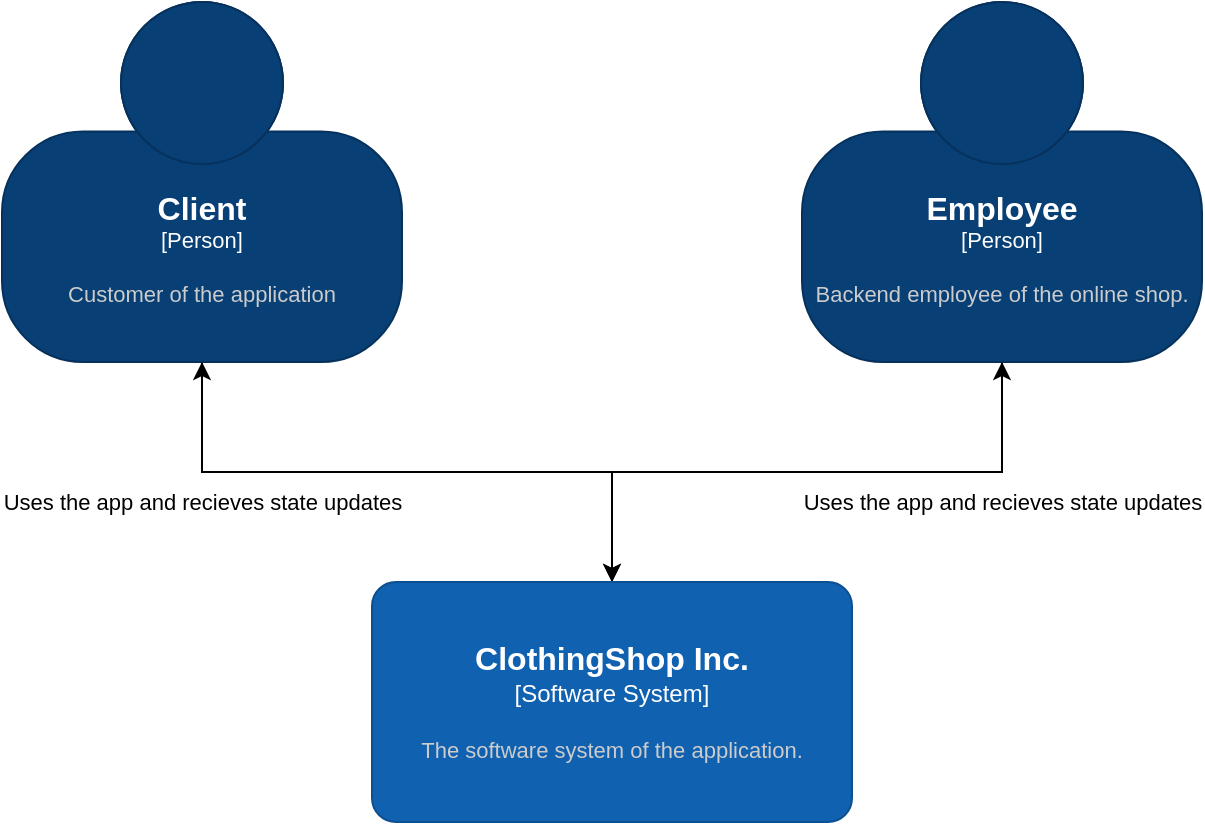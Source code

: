 <mxfile version="21.1.2" type="device" pages="4">
  <diagram name="C1" id="qal-uB8WmYvl-f9HjsZS">
    <mxGraphModel dx="1098" dy="1748" grid="1" gridSize="10" guides="1" tooltips="1" connect="1" arrows="1" fold="1" page="1" pageScale="1" pageWidth="850" pageHeight="1100" math="0" shadow="0">
      <root>
        <mxCell id="0" />
        <mxCell id="1" parent="0" />
        <mxCell id="pt4MonC91G3nT9f6kUjt-10" style="edgeStyle=orthogonalEdgeStyle;rounded=0;orthogonalLoop=1;jettySize=auto;html=1;exitX=0.5;exitY=1;exitDx=0;exitDy=0;exitPerimeter=0;entryX=0.5;entryY=0;entryDx=0;entryDy=0;entryPerimeter=0;" parent="1" source="pt4MonC91G3nT9f6kUjt-1" target="pt4MonC91G3nT9f6kUjt-3" edge="1">
          <mxGeometry relative="1" as="geometry" />
        </mxCell>
        <object placeholders="1" c4Name="Employee" c4Type="Person" c4Description="Backend employee of the online shop." label="&lt;font style=&quot;font-size: 16px&quot;&gt;&lt;b&gt;%c4Name%&lt;/b&gt;&lt;/font&gt;&lt;div&gt;[%c4Type%]&lt;/div&gt;&lt;br&gt;&lt;div&gt;&lt;font style=&quot;font-size: 11px&quot;&gt;&lt;font color=&quot;#cccccc&quot;&gt;%c4Description%&lt;/font&gt;&lt;/div&gt;" id="pt4MonC91G3nT9f6kUjt-1">
          <mxCell style="html=1;fontSize=11;dashed=0;whiteSpace=wrap;fillColor=#083F75;strokeColor=#06315C;fontColor=#ffffff;shape=mxgraph.c4.person2;align=center;metaEdit=1;points=[[0.5,0,0],[1,0.5,0],[1,0.75,0],[0.75,1,0],[0.5,1,0],[0.25,1,0],[0,0.75,0],[0,0.5,0]];resizable=0;" parent="1" vertex="1">
            <mxGeometry x="520" y="-1080" width="200" height="180" as="geometry" />
          </mxCell>
        </object>
        <mxCell id="pt4MonC91G3nT9f6kUjt-7" style="edgeStyle=orthogonalEdgeStyle;rounded=0;orthogonalLoop=1;jettySize=auto;html=1;exitX=0.5;exitY=1;exitDx=0;exitDy=0;exitPerimeter=0;entryX=0.5;entryY=0;entryDx=0;entryDy=0;entryPerimeter=0;" parent="1" source="pt4MonC91G3nT9f6kUjt-2" target="pt4MonC91G3nT9f6kUjt-3" edge="1">
          <mxGeometry relative="1" as="geometry" />
        </mxCell>
        <object placeholders="1" c4Name="Client" c4Type="Person" c4Description="Customer of the application" label="&lt;font style=&quot;font-size: 16px&quot;&gt;&lt;b&gt;%c4Name%&lt;/b&gt;&lt;/font&gt;&lt;div&gt;[%c4Type%]&lt;/div&gt;&lt;br&gt;&lt;div&gt;&lt;font style=&quot;font-size: 11px&quot;&gt;&lt;font color=&quot;#cccccc&quot;&gt;%c4Description%&lt;/font&gt;&lt;/div&gt;" id="pt4MonC91G3nT9f6kUjt-2">
          <mxCell style="html=1;fontSize=11;dashed=0;whiteSpace=wrap;fillColor=#083F75;strokeColor=#06315C;fontColor=#ffffff;shape=mxgraph.c4.person2;align=center;metaEdit=1;points=[[0.5,0,0],[1,0.5,0],[1,0.75,0],[0.75,1,0],[0.5,1,0],[0.25,1,0],[0,0.75,0],[0,0.5,0]];resizable=0;" parent="1" vertex="1">
            <mxGeometry x="120" y="-1080" width="200" height="180" as="geometry" />
          </mxCell>
        </object>
        <mxCell id="pt4MonC91G3nT9f6kUjt-8" style="edgeStyle=orthogonalEdgeStyle;rounded=0;orthogonalLoop=1;jettySize=auto;html=1;exitX=0.5;exitY=0;exitDx=0;exitDy=0;exitPerimeter=0;entryX=0.5;entryY=1;entryDx=0;entryDy=0;entryPerimeter=0;" parent="1" source="pt4MonC91G3nT9f6kUjt-3" target="pt4MonC91G3nT9f6kUjt-2" edge="1">
          <mxGeometry relative="1" as="geometry" />
        </mxCell>
        <mxCell id="pt4MonC91G3nT9f6kUjt-11" value="Uses the app and recieves state updates" style="edgeLabel;html=1;align=center;verticalAlign=middle;resizable=0;points=[];" parent="pt4MonC91G3nT9f6kUjt-8" vertex="1" connectable="0">
          <mxGeometry x="0.562" y="-3" relative="1" as="geometry">
            <mxPoint x="-14" y="18" as="offset" />
          </mxGeometry>
        </mxCell>
        <mxCell id="pt4MonC91G3nT9f6kUjt-9" style="edgeStyle=orthogonalEdgeStyle;rounded=0;orthogonalLoop=1;jettySize=auto;html=1;exitX=0.5;exitY=0;exitDx=0;exitDy=0;exitPerimeter=0;entryX=0.5;entryY=1;entryDx=0;entryDy=0;entryPerimeter=0;" parent="1" source="pt4MonC91G3nT9f6kUjt-3" target="pt4MonC91G3nT9f6kUjt-1" edge="1">
          <mxGeometry relative="1" as="geometry" />
        </mxCell>
        <object placeholders="1" c4Name="ClothingShop Inc." c4Type="Software System" c4Description="The software system of the application. " label="&lt;font style=&quot;font-size: 16px&quot;&gt;&lt;b&gt;%c4Name%&lt;/b&gt;&lt;/font&gt;&lt;div&gt;[%c4Type%]&lt;/div&gt;&lt;br&gt;&lt;div&gt;&lt;font style=&quot;font-size: 11px&quot;&gt;&lt;font color=&quot;#cccccc&quot;&gt;%c4Description%&lt;/font&gt;&lt;/div&gt;" id="pt4MonC91G3nT9f6kUjt-3">
          <mxCell style="rounded=1;whiteSpace=wrap;html=1;labelBackgroundColor=none;fillColor=#1061B0;fontColor=#ffffff;align=center;arcSize=10;strokeColor=#0D5091;metaEdit=1;resizable=0;points=[[0.25,0,0],[0.5,0,0],[0.75,0,0],[1,0.25,0],[1,0.5,0],[1,0.75,0],[0.75,1,0],[0.5,1,0],[0.25,1,0],[0,0.75,0],[0,0.5,0],[0,0.25,0]];" parent="1" vertex="1">
            <mxGeometry x="305" y="-790" width="240" height="120" as="geometry" />
          </mxCell>
        </object>
        <mxCell id="pt4MonC91G3nT9f6kUjt-12" value="Uses the app and recieves state updates" style="edgeLabel;html=1;align=center;verticalAlign=middle;resizable=0;points=[];" parent="1" vertex="1" connectable="0">
          <mxGeometry x="620" y="-830" as="geometry" />
        </mxCell>
      </root>
    </mxGraphModel>
  </diagram>
  <diagram id="aYXiursUaB6CJ9KeBWu4" name="C2">
    <mxGraphModel dx="1098" dy="1755" grid="1" gridSize="10" guides="1" tooltips="1" connect="1" arrows="1" fold="1" page="1" pageScale="1" pageWidth="850" pageHeight="1100" math="0" shadow="0">
      <root>
        <mxCell id="0" />
        <mxCell id="1" parent="0" />
        <mxCell id="tz8aPmVBueEwB3B57R4h-12" style="edgeStyle=orthogonalEdgeStyle;rounded=0;orthogonalLoop=1;jettySize=auto;html=1;exitX=0.5;exitY=1;exitDx=0;exitDy=0;exitPerimeter=0;entryX=0.5;entryY=0;entryDx=0;entryDy=0;entryPerimeter=0;" parent="1" source="vMLMSHVFF_jayQ13VyEW-1" target="vMLMSHVFF_jayQ13VyEW-4" edge="1">
          <mxGeometry relative="1" as="geometry" />
        </mxCell>
        <object placeholders="1" c4Name="Employee" c4Type="Person" c4Description="Backend employee of the online shop." label="&lt;font style=&quot;font-size: 16px&quot;&gt;&lt;b&gt;%c4Name%&lt;/b&gt;&lt;/font&gt;&lt;div&gt;[%c4Type%]&lt;/div&gt;&lt;br&gt;&lt;div&gt;&lt;font style=&quot;font-size: 11px&quot;&gt;&lt;font color=&quot;#cccccc&quot;&gt;%c4Description%&lt;/font&gt;&lt;/div&gt;" id="vMLMSHVFF_jayQ13VyEW-1">
          <mxCell style="html=1;fontSize=11;dashed=0;whiteSpace=wrap;fillColor=#083F75;strokeColor=#06315C;fontColor=#ffffff;shape=mxgraph.c4.person2;align=center;metaEdit=1;points=[[0.5,0,0],[1,0.5,0],[1,0.75,0],[0.75,1,0],[0.5,1,0],[0.25,1,0],[0,0.75,0],[0,0.5,0]];resizable=0;" parent="1" vertex="1">
            <mxGeometry x="520" y="-1080" width="200" height="180" as="geometry" />
          </mxCell>
        </object>
        <mxCell id="tz8aPmVBueEwB3B57R4h-10" style="edgeStyle=orthogonalEdgeStyle;rounded=0;orthogonalLoop=1;jettySize=auto;html=1;exitX=0.5;exitY=1;exitDx=0;exitDy=0;exitPerimeter=0;entryX=0.5;entryY=0;entryDx=0;entryDy=0;entryPerimeter=0;" parent="1" source="vMLMSHVFF_jayQ13VyEW-2" target="vMLMSHVFF_jayQ13VyEW-4" edge="1">
          <mxGeometry relative="1" as="geometry" />
        </mxCell>
        <object placeholders="1" c4Name="Client" c4Type="Person" c4Description="Customer of the application" label="&lt;font style=&quot;font-size: 16px&quot;&gt;&lt;b&gt;%c4Name%&lt;/b&gt;&lt;/font&gt;&lt;div&gt;[%c4Type%]&lt;/div&gt;&lt;br&gt;&lt;div&gt;&lt;font style=&quot;font-size: 11px&quot;&gt;&lt;font color=&quot;#cccccc&quot;&gt;%c4Description%&lt;/font&gt;&lt;/div&gt;" id="vMLMSHVFF_jayQ13VyEW-2">
          <mxCell style="html=1;fontSize=11;dashed=0;whiteSpace=wrap;fillColor=#083F75;strokeColor=#06315C;fontColor=#ffffff;shape=mxgraph.c4.person2;align=center;metaEdit=1;points=[[0.5,0,0],[1,0.5,0],[1,0.75,0],[0.75,1,0],[0.5,1,0],[0.25,1,0],[0,0.75,0],[0,0.5,0]];resizable=0;" parent="1" vertex="1">
            <mxGeometry x="120" y="-1080" width="200" height="180" as="geometry" />
          </mxCell>
        </object>
        <object placeholders="1" c4Name="Backend" c4Type="Container" c4Technology="SpringBoot" c4Description="Provides shop functionality via a JSON HTTP API. " label="&lt;font style=&quot;font-size: 16px&quot;&gt;&lt;b&gt;%c4Name%&lt;/b&gt;&lt;/font&gt;&lt;div&gt;[%c4Type%: %c4Technology%]&lt;/div&gt;&lt;br&gt;&lt;div&gt;&lt;font style=&quot;font-size: 11px&quot;&gt;&lt;font color=&quot;#E6E6E6&quot;&gt;%c4Description%&lt;/font&gt;&lt;/div&gt;" id="vMLMSHVFF_jayQ13VyEW-3">
          <mxCell style="rounded=1;whiteSpace=wrap;html=1;fontSize=11;labelBackgroundColor=none;fillColor=#23A2D9;fontColor=#ffffff;align=center;arcSize=10;strokeColor=#0E7DAD;metaEdit=1;resizable=0;points=[[0.25,0,0],[0.5,0,0],[0.75,0,0],[1,0.25,0],[1,0.5,0],[1,0.75,0],[0.75,1,0],[0.5,1,0],[0.25,1,0],[0,0.75,0],[0,0.5,0],[0,0.25,0]];" parent="1" vertex="1">
            <mxGeometry x="305" y="-550" width="240" height="120" as="geometry" />
          </mxCell>
        </object>
        <mxCell id="tz8aPmVBueEwB3B57R4h-11" style="edgeStyle=orthogonalEdgeStyle;rounded=0;orthogonalLoop=1;jettySize=auto;html=1;exitX=0.5;exitY=0;exitDx=0;exitDy=0;exitPerimeter=0;entryX=0.5;entryY=1;entryDx=0;entryDy=0;entryPerimeter=0;" parent="1" source="vMLMSHVFF_jayQ13VyEW-4" target="vMLMSHVFF_jayQ13VyEW-2" edge="1">
          <mxGeometry relative="1" as="geometry" />
        </mxCell>
        <mxCell id="tz8aPmVBueEwB3B57R4h-13" style="edgeStyle=orthogonalEdgeStyle;rounded=0;orthogonalLoop=1;jettySize=auto;html=1;exitX=0.5;exitY=0;exitDx=0;exitDy=0;exitPerimeter=0;entryX=0.5;entryY=1;entryDx=0;entryDy=0;entryPerimeter=0;" parent="1" source="vMLMSHVFF_jayQ13VyEW-4" target="vMLMSHVFF_jayQ13VyEW-1" edge="1">
          <mxGeometry relative="1" as="geometry" />
        </mxCell>
        <object placeholders="1" c4Name="Web based frontend" c4Type="Container" c4Technology="React" c4Description="Provides all the shop functionality for the users via the web browser. " label="&lt;font style=&quot;font-size: 16px&quot;&gt;&lt;b&gt;%c4Name%&lt;/b&gt;&lt;/font&gt;&lt;div&gt;[%c4Type%: %c4Technology%]&lt;/div&gt;&lt;br&gt;&lt;div&gt;&lt;font style=&quot;font-size: 11px&quot;&gt;&lt;font color=&quot;#E6E6E6&quot;&gt;%c4Description%&lt;/font&gt;&lt;/div&gt;" id="vMLMSHVFF_jayQ13VyEW-4">
          <mxCell style="rounded=1;whiteSpace=wrap;html=1;fontSize=11;labelBackgroundColor=none;fillColor=#23A2D9;fontColor=#ffffff;align=center;arcSize=10;strokeColor=#0E7DAD;metaEdit=1;resizable=0;points=[[0.25,0,0],[0.5,0,0],[0.75,0,0],[1,0.25,0],[1,0.5,0],[1,0.75,0],[0.75,1,0],[0.5,1,0],[0.25,1,0],[0,0.75,0],[0,0.5,0],[0,0.25,0]];" parent="1" vertex="1">
            <mxGeometry x="305" y="-780" width="240" height="120" as="geometry" />
          </mxCell>
        </object>
        <object placeholders="1" c4Type="Database" c4Container="Container" c4Technology="MySQL" c4Description="Database that will store the user and shop data. " label="&lt;font style=&quot;font-size: 16px&quot;&gt;&lt;b&gt;%c4Type%&lt;/b&gt;&lt;/font&gt;&lt;div&gt;[%c4Container%:&amp;nbsp;%c4Technology%]&lt;/div&gt;&lt;br&gt;&lt;div&gt;&lt;font style=&quot;font-size: 11px&quot;&gt;&lt;font color=&quot;#E6E6E6&quot;&gt;%c4Description%&lt;/font&gt;&lt;/div&gt;" id="vMLMSHVFF_jayQ13VyEW-5">
          <mxCell style="shape=cylinder3;size=15;whiteSpace=wrap;html=1;boundedLbl=1;rounded=0;labelBackgroundColor=none;fillColor=#23A2D9;fontSize=12;fontColor=#ffffff;align=center;strokeColor=#0E7DAD;metaEdit=1;points=[[0.5,0,0],[1,0.25,0],[1,0.5,0],[1,0.75,0],[0.5,1,0],[0,0.75,0],[0,0.5,0],[0,0.25,0]];resizable=0;" parent="1" vertex="1">
            <mxGeometry x="305" y="-260" width="240" height="120" as="geometry" />
          </mxCell>
        </object>
        <object placeholders="1" c4Name="ClothingShop Inc. Software" c4Type="ContainerScopeBoundary" c4Application="Frontend and backend for the application." label="&lt;font style=&quot;font-size: 16px&quot;&gt;&lt;b&gt;&lt;div style=&quot;text-align: left&quot;&gt;%c4Name%&lt;/div&gt;&lt;/b&gt;&lt;/font&gt;&lt;div style=&quot;text-align: left&quot;&gt;[%c4Application%]&lt;/div&gt;" id="vMLMSHVFF_jayQ13VyEW-6">
          <mxCell style="rounded=1;fontSize=11;whiteSpace=wrap;html=1;dashed=1;arcSize=20;fillColor=none;strokeColor=#666666;fontColor=#333333;labelBackgroundColor=none;align=left;verticalAlign=bottom;labelBorderColor=none;spacingTop=0;spacing=10;dashPattern=8 4;metaEdit=1;rotatable=0;perimeter=rectanglePerimeter;noLabel=0;labelPadding=0;allowArrows=0;connectable=0;expand=0;recursiveResize=0;editable=1;pointerEvents=0;absoluteArcSize=1;points=[[0.25,0,0],[0.5,0,0],[0.75,0,0],[1,0.25,0],[1,0.5,0],[1,0.75,0],[0.75,1,0],[0.5,1,0],[0.25,1,0],[0,0.75,0],[0,0.5,0],[0,0.25,0]];" parent="1" vertex="1">
            <mxGeometry x="20" y="-850" width="820" height="490" as="geometry" />
          </mxCell>
        </object>
        <object placeholders="1" c4Type="Relationship" c4Technology="JSON/HTTP" c4Description="Makes API calls" label="&lt;div style=&quot;text-align: left&quot;&gt;&lt;div style=&quot;text-align: center&quot;&gt;&lt;b&gt;%c4Description%&lt;/b&gt;&lt;/div&gt;&lt;div style=&quot;text-align: center&quot;&gt;[%c4Technology%]&lt;/div&gt;&lt;/div&gt;" id="tz8aPmVBueEwB3B57R4h-1">
          <mxCell style="endArrow=blockThin;html=1;fontSize=10;fontColor=#404040;strokeWidth=1;endFill=1;strokeColor=#828282;elbow=vertical;metaEdit=1;endSize=14;startSize=14;jumpStyle=arc;jumpSize=16;rounded=0;edgeStyle=orthogonalEdgeStyle;exitX=0.75;exitY=1;exitDx=0;exitDy=0;exitPerimeter=0;entryX=0.75;entryY=0;entryDx=0;entryDy=0;entryPerimeter=0;" parent="1" source="vMLMSHVFF_jayQ13VyEW-4" target="vMLMSHVFF_jayQ13VyEW-3" edge="1">
            <mxGeometry width="240" relative="1" as="geometry">
              <mxPoint x="300" y="-450" as="sourcePoint" />
              <mxPoint x="460" y="-580" as="targetPoint" />
            </mxGeometry>
          </mxCell>
        </object>
        <object placeholders="1" c4Type="Relationship" c4Technology="JSON/HTTP" c4Description="Send back the results" label="&lt;div style=&quot;text-align: left&quot;&gt;&lt;div style=&quot;text-align: center&quot;&gt;&lt;b&gt;%c4Description%&lt;/b&gt;&lt;/div&gt;&lt;div style=&quot;text-align: center&quot;&gt;[%c4Technology%]&lt;/div&gt;&lt;/div&gt;" id="tz8aPmVBueEwB3B57R4h-3">
          <mxCell style="endArrow=blockThin;html=1;fontSize=10;fontColor=#404040;strokeWidth=1;endFill=1;strokeColor=#828282;elbow=vertical;metaEdit=1;endSize=14;startSize=14;jumpStyle=arc;jumpSize=16;rounded=0;edgeStyle=orthogonalEdgeStyle;entryX=0.25;entryY=1;entryDx=0;entryDy=0;entryPerimeter=0;exitX=0.25;exitY=0;exitDx=0;exitDy=0;exitPerimeter=0;" parent="1" source="vMLMSHVFF_jayQ13VyEW-3" target="vMLMSHVFF_jayQ13VyEW-4" edge="1">
            <mxGeometry width="240" relative="1" as="geometry">
              <mxPoint x="300" y="-550" as="sourcePoint" />
              <mxPoint x="540" y="-550" as="targetPoint" />
            </mxGeometry>
          </mxCell>
        </object>
        <object placeholders="1" c4Type="Relationship" c4Technology="MySQL" c4Description="Makes SQL queries to retrieve user and shop information. " label="&lt;div style=&quot;text-align: left&quot;&gt;&lt;div style=&quot;text-align: center&quot;&gt;&lt;b&gt;%c4Description%&lt;/b&gt;&lt;/div&gt;&lt;div style=&quot;text-align: center&quot;&gt;[%c4Technology%]&lt;/div&gt;&lt;/div&gt;" id="tz8aPmVBueEwB3B57R4h-5">
          <mxCell style="endArrow=blockThin;html=1;fontSize=10;fontColor=#404040;strokeWidth=1;endFill=1;strokeColor=#828282;elbow=vertical;metaEdit=1;endSize=14;startSize=14;jumpStyle=arc;jumpSize=16;rounded=0;edgeStyle=orthogonalEdgeStyle;entryX=1;entryY=0.25;entryDx=0;entryDy=0;entryPerimeter=0;exitX=0.908;exitY=1.033;exitDx=0;exitDy=0;exitPerimeter=0;" parent="1" source="vMLMSHVFF_jayQ13VyEW-3" target="vMLMSHVFF_jayQ13VyEW-5" edge="1">
            <mxGeometry width="240" relative="1" as="geometry">
              <mxPoint x="300" y="-450" as="sourcePoint" />
              <mxPoint x="540" y="-450" as="targetPoint" />
            </mxGeometry>
          </mxCell>
        </object>
        <object placeholders="1" c4Type="Relationship" c4Technology="Object entities" c4Description="Send back the results. " label="&lt;div style=&quot;text-align: left&quot;&gt;&lt;div style=&quot;text-align: center&quot;&gt;&lt;b&gt;%c4Description%&lt;/b&gt;&lt;/div&gt;&lt;div style=&quot;text-align: center&quot;&gt;[%c4Technology%]&lt;/div&gt;&lt;/div&gt;" id="tz8aPmVBueEwB3B57R4h-7">
          <mxCell style="endArrow=blockThin;html=1;fontSize=10;fontColor=#404040;strokeWidth=1;endFill=1;strokeColor=#828282;elbow=vertical;metaEdit=1;endSize=14;startSize=14;jumpStyle=arc;jumpSize=16;rounded=0;edgeStyle=orthogonalEdgeStyle;exitX=0;exitY=0.25;exitDx=0;exitDy=0;exitPerimeter=0;entryX=0.25;entryY=1;entryDx=0;entryDy=0;entryPerimeter=0;" parent="1" source="vMLMSHVFF_jayQ13VyEW-5" target="vMLMSHVFF_jayQ13VyEW-3" edge="1">
            <mxGeometry width="240" relative="1" as="geometry">
              <mxPoint x="300" y="-450" as="sourcePoint" />
              <mxPoint x="390" y="-380" as="targetPoint" />
            </mxGeometry>
          </mxCell>
        </object>
        <mxCell id="tz8aPmVBueEwB3B57R4h-14" value="Visits the website" style="text;html=1;align=center;verticalAlign=middle;resizable=0;points=[];autosize=1;strokeColor=none;fillColor=none;" parent="1" vertex="1">
          <mxGeometry x="305" y="-820" width="120" height="30" as="geometry" />
        </mxCell>
        <mxCell id="tz8aPmVBueEwB3B57R4h-15" value="Visits the website" style="text;html=1;align=center;verticalAlign=middle;resizable=0;points=[];autosize=1;strokeColor=none;fillColor=none;" parent="1" vertex="1">
          <mxGeometry x="425" y="-820" width="120" height="30" as="geometry" />
        </mxCell>
        <mxCell id="tz8aPmVBueEwB3B57R4h-16" value="Recieves information" style="text;html=1;align=center;verticalAlign=middle;resizable=0;points=[];autosize=1;strokeColor=none;fillColor=none;" parent="1" vertex="1">
          <mxGeometry x="80" y="-890" width="140" height="30" as="geometry" />
        </mxCell>
        <mxCell id="tz8aPmVBueEwB3B57R4h-17" value="Recieves information" style="text;html=1;align=center;verticalAlign=middle;resizable=0;points=[];autosize=1;strokeColor=none;fillColor=none;" parent="1" vertex="1">
          <mxGeometry x="620" y="-890" width="140" height="30" as="geometry" />
        </mxCell>
      </root>
    </mxGraphModel>
  </diagram>
  <diagram id="pizo4OY18FWjfB2outnD" name="C3_Backend">
    <mxGraphModel dx="1948" dy="2855" grid="1" gridSize="10" guides="1" tooltips="1" connect="1" arrows="1" fold="1" page="1" pageScale="1" pageWidth="850" pageHeight="1100" math="0" shadow="0">
      <root>
        <mxCell id="0" />
        <mxCell id="1" parent="0" />
        <mxCell id="GyoKAlRCKgMxcIjMJaUq-69" style="edgeStyle=orthogonalEdgeStyle;rounded=0;orthogonalLoop=1;jettySize=auto;html=1;exitX=0.75;exitY=1;exitDx=0;exitDy=0;exitPerimeter=0;entryX=0.75;entryY=0;entryDx=0;entryDy=0;entryPerimeter=0;fontSize=16;" parent="1" source="ci156XScGfwiMxxTTF5g-1" target="GyoKAlRCKgMxcIjMJaUq-1" edge="1">
          <mxGeometry relative="1" as="geometry" />
        </mxCell>
        <mxCell id="GyoKAlRCKgMxcIjMJaUq-70" style="edgeStyle=orthogonalEdgeStyle;rounded=0;orthogonalLoop=1;jettySize=auto;html=1;exitX=0.75;exitY=1;exitDx=0;exitDy=0;exitPerimeter=0;entryX=0.75;entryY=0;entryDx=0;entryDy=0;entryPerimeter=0;fontSize=16;" parent="1" source="ci156XScGfwiMxxTTF5g-1" target="GyoKAlRCKgMxcIjMJaUq-4" edge="1">
          <mxGeometry relative="1" as="geometry" />
        </mxCell>
        <mxCell id="GyoKAlRCKgMxcIjMJaUq-71" style="edgeStyle=orthogonalEdgeStyle;rounded=0;orthogonalLoop=1;jettySize=auto;html=1;exitX=0.75;exitY=1;exitDx=0;exitDy=0;exitPerimeter=0;entryX=0.75;entryY=0;entryDx=0;entryDy=0;entryPerimeter=0;fontSize=16;" parent="1" source="ci156XScGfwiMxxTTF5g-1" target="GyoKAlRCKgMxcIjMJaUq-5" edge="1">
          <mxGeometry relative="1" as="geometry" />
        </mxCell>
        <mxCell id="GyoKAlRCKgMxcIjMJaUq-72" style="edgeStyle=orthogonalEdgeStyle;rounded=0;orthogonalLoop=1;jettySize=auto;html=1;exitX=0.75;exitY=1;exitDx=0;exitDy=0;exitPerimeter=0;entryX=0.75;entryY=0;entryDx=0;entryDy=0;entryPerimeter=0;fontSize=16;" parent="1" source="ci156XScGfwiMxxTTF5g-1" target="GyoKAlRCKgMxcIjMJaUq-6" edge="1">
          <mxGeometry relative="1" as="geometry" />
        </mxCell>
        <mxCell id="GyoKAlRCKgMxcIjMJaUq-73" style="edgeStyle=orthogonalEdgeStyle;rounded=0;orthogonalLoop=1;jettySize=auto;html=1;exitX=0.75;exitY=1;exitDx=0;exitDy=0;exitPerimeter=0;entryX=0.75;entryY=0;entryDx=0;entryDy=0;entryPerimeter=0;fontSize=16;" parent="1" source="ci156XScGfwiMxxTTF5g-1" target="GyoKAlRCKgMxcIjMJaUq-7" edge="1">
          <mxGeometry relative="1" as="geometry" />
        </mxCell>
        <mxCell id="fM-whZaMPmKqV2bReGaj-14" style="edgeStyle=orthogonalEdgeStyle;rounded=0;orthogonalLoop=1;jettySize=auto;html=1;exitX=0.75;exitY=1;exitDx=0;exitDy=0;exitPerimeter=0;entryX=0.75;entryY=0;entryDx=0;entryDy=0;entryPerimeter=0;" edge="1" parent="1" source="ci156XScGfwiMxxTTF5g-1" target="fM-whZaMPmKqV2bReGaj-2">
          <mxGeometry relative="1" as="geometry" />
        </mxCell>
        <object placeholders="1" c4Name="Web based frontend" c4Type="Container" c4Technology="React" c4Description="Provides all the shop functionality for the users via the web browser. " label="&lt;font style=&quot;font-size: 16px&quot;&gt;&lt;b&gt;%c4Name%&lt;/b&gt;&lt;/font&gt;&lt;div&gt;[%c4Type%: %c4Technology%]&lt;/div&gt;&lt;br&gt;&lt;div&gt;&lt;font style=&quot;font-size: 11px&quot;&gt;&lt;font color=&quot;#E6E6E6&quot;&gt;%c4Description%&lt;/font&gt;&lt;/div&gt;" id="ci156XScGfwiMxxTTF5g-1">
          <mxCell style="rounded=1;whiteSpace=wrap;html=1;fontSize=11;labelBackgroundColor=none;fillColor=#23A2D9;fontColor=#ffffff;align=center;arcSize=10;strokeColor=#0E7DAD;metaEdit=1;resizable=0;points=[[0.25,0,0],[0.5,0,0],[0.75,0,0],[1,0.25,0],[1,0.5,0],[1,0.75,0],[0.75,1,0],[0.5,1,0],[0.25,1,0],[0,0.75,0],[0,0.5,0],[0,0.25,0]];" parent="1" vertex="1">
            <mxGeometry x="275" y="-2160" width="240" height="120" as="geometry" />
          </mxCell>
        </object>
        <mxCell id="GyoKAlRCKgMxcIjMJaUq-58" style="edgeStyle=orthogonalEdgeStyle;rounded=0;orthogonalLoop=1;jettySize=auto;html=1;exitX=0.75;exitY=1;exitDx=0;exitDy=0;exitPerimeter=0;entryX=0.75;entryY=0;entryDx=0;entryDy=0;entryPerimeter=0;fontSize=16;" parent="1" source="GyoKAlRCKgMxcIjMJaUq-1" target="GyoKAlRCKgMxcIjMJaUq-8" edge="1">
          <mxGeometry relative="1" as="geometry" />
        </mxCell>
        <mxCell id="GyoKAlRCKgMxcIjMJaUq-76" style="edgeStyle=orthogonalEdgeStyle;rounded=0;orthogonalLoop=1;jettySize=auto;html=1;exitX=0.25;exitY=0;exitDx=0;exitDy=0;exitPerimeter=0;entryX=0.25;entryY=1;entryDx=0;entryDy=0;entryPerimeter=0;fontSize=16;" parent="1" source="GyoKAlRCKgMxcIjMJaUq-1" target="ci156XScGfwiMxxTTF5g-1" edge="1">
          <mxGeometry relative="1" as="geometry" />
        </mxCell>
        <object placeholders="1" c4Name="User controller" c4Type="Component" c4Technology="Spring MVC Rest controller" c4Description="Handles user CRUD and sign in/out" label="&lt;font style=&quot;font-size: 16px&quot;&gt;&lt;b&gt;%c4Name%&lt;/b&gt;&lt;/font&gt;&lt;div&gt;[%c4Type%: %c4Technology%]&lt;/div&gt;&lt;br&gt;&lt;div&gt;&lt;font style=&quot;font-size: 11px&quot;&gt;%c4Description%&lt;/font&gt;&lt;/div&gt;" id="GyoKAlRCKgMxcIjMJaUq-1">
          <mxCell style="rounded=1;whiteSpace=wrap;html=1;labelBackgroundColor=none;fillColor=#63BEF2;fontColor=#ffffff;align=center;arcSize=6;strokeColor=#2086C9;metaEdit=1;resizable=0;points=[[0.25,0,0],[0.5,0,0],[0.75,0,0],[1,0.25,0],[1,0.5,0],[1,0.75,0],[0.75,1,0],[0.5,1,0],[0.25,1,0],[0,0.75,0],[0,0.5,0],[0,0.25,0]];" parent="1" vertex="1">
            <mxGeometry x="-540" y="-1750" width="240" height="120" as="geometry" />
          </mxCell>
        </object>
        <object placeholders="1" c4Name="Backend" c4Type="ContainerScopeBoundary" c4Application="3-tier architecture for the backend" label="&lt;font style=&quot;font-size: 16px&quot;&gt;&lt;b&gt;&lt;div style=&quot;text-align: left&quot;&gt;%c4Name%&lt;/div&gt;&lt;/b&gt;&lt;/font&gt;&lt;div style=&quot;text-align: left&quot;&gt;[%c4Application%]&lt;/div&gt;" id="GyoKAlRCKgMxcIjMJaUq-2">
          <mxCell style="rounded=1;fontSize=11;whiteSpace=wrap;html=1;dashed=1;arcSize=20;fillColor=none;strokeColor=#666666;fontColor=#333333;labelBackgroundColor=none;align=left;verticalAlign=bottom;labelBorderColor=none;spacingTop=0;spacing=10;dashPattern=8 4;metaEdit=1;rotatable=0;perimeter=rectanglePerimeter;noLabel=0;labelPadding=0;allowArrows=0;connectable=0;expand=0;recursiveResize=0;editable=1;pointerEvents=0;absoluteArcSize=1;points=[[0.25,0,0],[0.5,0,0],[0.75,0,0],[1,0.25,0],[1,0.5,0],[1,0.75,0],[0.75,1,0],[0.5,1,0],[0.25,1,0],[0,0.75,0],[0,0.5,0],[0,0.25,0]];" parent="1" vertex="1">
            <mxGeometry x="-610" y="-1830" width="1780" height="840" as="geometry" />
          </mxCell>
        </object>
        <mxCell id="GyoKAlRCKgMxcIjMJaUq-57" style="edgeStyle=orthogonalEdgeStyle;rounded=0;orthogonalLoop=1;jettySize=auto;html=1;exitX=0.75;exitY=1;exitDx=0;exitDy=0;exitPerimeter=0;entryX=0.75;entryY=0;entryDx=0;entryDy=0;entryPerimeter=0;fontSize=16;" parent="1" source="GyoKAlRCKgMxcIjMJaUq-4" target="GyoKAlRCKgMxcIjMJaUq-9" edge="1">
          <mxGeometry relative="1" as="geometry" />
        </mxCell>
        <mxCell id="GyoKAlRCKgMxcIjMJaUq-77" style="edgeStyle=orthogonalEdgeStyle;rounded=0;orthogonalLoop=1;jettySize=auto;html=1;exitX=0.25;exitY=0;exitDx=0;exitDy=0;exitPerimeter=0;entryX=0.25;entryY=1;entryDx=0;entryDy=0;entryPerimeter=0;fontSize=16;" parent="1" source="GyoKAlRCKgMxcIjMJaUq-4" target="ci156XScGfwiMxxTTF5g-1" edge="1">
          <mxGeometry relative="1" as="geometry" />
        </mxCell>
        <object placeholders="1" c4Name="Shopping cart controller" c4Type="Component" c4Technology="Spring MVC Rest controller" c4Description="Handles shopping cart CRUD" label="&lt;font style=&quot;font-size: 16px&quot;&gt;&lt;b&gt;%c4Name%&lt;/b&gt;&lt;/font&gt;&lt;div&gt;[%c4Type%: %c4Technology%]&lt;/div&gt;&lt;br&gt;&lt;div&gt;&lt;font style=&quot;font-size: 11px&quot;&gt;%c4Description%&lt;/font&gt;&lt;/div&gt;" id="GyoKAlRCKgMxcIjMJaUq-4">
          <mxCell style="rounded=1;whiteSpace=wrap;html=1;labelBackgroundColor=none;fillColor=#63BEF2;fontColor=#ffffff;align=center;arcSize=6;strokeColor=#2086C9;metaEdit=1;resizable=0;points=[[0.25,0,0],[0.5,0,0],[0.75,0,0],[1,0.25,0],[1,0.5,0],[1,0.75,0],[0.75,1,0],[0.5,1,0],[0.25,1,0],[0,0.75,0],[0,0.5,0],[0,0.25,0]];" parent="1" vertex="1">
            <mxGeometry x="50" y="-1750" width="240" height="120" as="geometry" />
          </mxCell>
        </object>
        <mxCell id="GyoKAlRCKgMxcIjMJaUq-56" style="edgeStyle=orthogonalEdgeStyle;rounded=0;orthogonalLoop=1;jettySize=auto;html=1;exitX=0.75;exitY=1;exitDx=0;exitDy=0;exitPerimeter=0;entryX=0.75;entryY=0;entryDx=0;entryDy=0;entryPerimeter=0;fontSize=16;" parent="1" source="GyoKAlRCKgMxcIjMJaUq-5" target="GyoKAlRCKgMxcIjMJaUq-12" edge="1">
          <mxGeometry relative="1" as="geometry" />
        </mxCell>
        <mxCell id="GyoKAlRCKgMxcIjMJaUq-78" style="edgeStyle=orthogonalEdgeStyle;rounded=0;orthogonalLoop=1;jettySize=auto;html=1;exitX=0.25;exitY=0;exitDx=0;exitDy=0;exitPerimeter=0;fontSize=16;entryX=0.25;entryY=1;entryDx=0;entryDy=0;entryPerimeter=0;" parent="1" source="GyoKAlRCKgMxcIjMJaUq-5" target="ci156XScGfwiMxxTTF5g-1" edge="1">
          <mxGeometry relative="1" as="geometry">
            <mxPoint x="400" y="-2010" as="targetPoint" />
          </mxGeometry>
        </mxCell>
        <object placeholders="1" c4Name="Clothes controller" c4Type="Component" c4Technology="Spring MVC Rest controller" c4Description="Handles clothes CRUD and filter property" label="&lt;font style=&quot;font-size: 16px&quot;&gt;&lt;b&gt;%c4Name%&lt;/b&gt;&lt;/font&gt;&lt;div&gt;[%c4Type%: %c4Technology%]&lt;/div&gt;&lt;br&gt;&lt;div&gt;&lt;font style=&quot;font-size: 11px&quot;&gt;%c4Description%&lt;/font&gt;&lt;/div&gt;" id="GyoKAlRCKgMxcIjMJaUq-5">
          <mxCell style="rounded=1;whiteSpace=wrap;html=1;labelBackgroundColor=none;fillColor=#63BEF2;fontColor=#ffffff;align=center;arcSize=6;strokeColor=#2086C9;metaEdit=1;resizable=0;points=[[0.25,0,0],[0.5,0,0],[0.75,0,0],[1,0.25,0],[1,0.5,0],[1,0.75,0],[0.75,1,0],[0.5,1,0],[0.25,1,0],[0,0.75,0],[0,0.5,0],[0,0.25,0]];" parent="1" vertex="1">
            <mxGeometry x="330" y="-1750" width="240" height="120" as="geometry" />
          </mxCell>
        </object>
        <mxCell id="GyoKAlRCKgMxcIjMJaUq-55" style="edgeStyle=orthogonalEdgeStyle;rounded=0;orthogonalLoop=1;jettySize=auto;html=1;exitX=0.75;exitY=1;exitDx=0;exitDy=0;exitPerimeter=0;entryX=0.75;entryY=0;entryDx=0;entryDy=0;entryPerimeter=0;fontSize=16;" parent="1" source="GyoKAlRCKgMxcIjMJaUq-6" target="GyoKAlRCKgMxcIjMJaUq-13" edge="1">
          <mxGeometry relative="1" as="geometry" />
        </mxCell>
        <mxCell id="GyoKAlRCKgMxcIjMJaUq-79" style="edgeStyle=orthogonalEdgeStyle;rounded=0;orthogonalLoop=1;jettySize=auto;html=1;exitX=0.25;exitY=0;exitDx=0;exitDy=0;exitPerimeter=0;entryX=0.25;entryY=1;entryDx=0;entryDy=0;entryPerimeter=0;fontSize=16;" parent="1" source="GyoKAlRCKgMxcIjMJaUq-6" target="ci156XScGfwiMxxTTF5g-1" edge="1">
          <mxGeometry relative="1" as="geometry" />
        </mxCell>
        <object placeholders="1" c4Name="Order controller" c4Type="Component" c4Technology="Spring MVC Rest controller" c4Description="Handles CRU for orders" label="&lt;font style=&quot;font-size: 16px&quot;&gt;&lt;b&gt;%c4Name%&lt;/b&gt;&lt;/font&gt;&lt;div&gt;[%c4Type%: %c4Technology%]&lt;/div&gt;&lt;br&gt;&lt;div&gt;&lt;font style=&quot;font-size: 11px&quot;&gt;%c4Description%&lt;/font&gt;&lt;/div&gt;" id="GyoKAlRCKgMxcIjMJaUq-6">
          <mxCell style="rounded=1;whiteSpace=wrap;html=1;labelBackgroundColor=none;fillColor=#63BEF2;fontColor=#ffffff;align=center;arcSize=6;strokeColor=#2086C9;metaEdit=1;resizable=0;points=[[0.25,0,0],[0.5,0,0],[0.75,0,0],[1,0.25,0],[1,0.5,0],[1,0.75,0],[0.75,1,0],[0.5,1,0],[0.25,1,0],[0,0.75,0],[0,0.5,0],[0,0.25,0]];" parent="1" vertex="1">
            <mxGeometry x="610" y="-1750" width="240" height="120" as="geometry" />
          </mxCell>
        </object>
        <mxCell id="GyoKAlRCKgMxcIjMJaUq-54" style="edgeStyle=orthogonalEdgeStyle;rounded=0;orthogonalLoop=1;jettySize=auto;html=1;exitX=0.75;exitY=1;exitDx=0;exitDy=0;exitPerimeter=0;entryX=0.75;entryY=0;entryDx=0;entryDy=0;entryPerimeter=0;fontSize=16;" parent="1" source="GyoKAlRCKgMxcIjMJaUq-7" target="GyoKAlRCKgMxcIjMJaUq-14" edge="1">
          <mxGeometry relative="1" as="geometry" />
        </mxCell>
        <mxCell id="GyoKAlRCKgMxcIjMJaUq-80" style="edgeStyle=orthogonalEdgeStyle;rounded=0;orthogonalLoop=1;jettySize=auto;html=1;exitX=0.25;exitY=0;exitDx=0;exitDy=0;exitPerimeter=0;fontSize=16;entryX=0.25;entryY=1;entryDx=0;entryDy=0;entryPerimeter=0;" parent="1" source="GyoKAlRCKgMxcIjMJaUq-7" target="ci156XScGfwiMxxTTF5g-1" edge="1">
          <mxGeometry relative="1" as="geometry">
            <mxPoint x="390" y="-2020" as="targetPoint" />
          </mxGeometry>
        </mxCell>
        <object placeholders="1" c4Name="Address controller" c4Type="Component" c4Technology="Spring MVC Rest controller" c4Description="Handles client&#39;s addresses CRUD" label="&lt;font style=&quot;font-size: 16px&quot;&gt;&lt;b&gt;%c4Name%&lt;/b&gt;&lt;/font&gt;&lt;div&gt;[%c4Type%: %c4Technology%]&lt;/div&gt;&lt;br&gt;&lt;div&gt;&lt;font style=&quot;font-size: 11px&quot;&gt;%c4Description%&lt;/font&gt;&lt;/div&gt;" id="GyoKAlRCKgMxcIjMJaUq-7">
          <mxCell style="rounded=1;whiteSpace=wrap;html=1;labelBackgroundColor=none;fillColor=#63BEF2;fontColor=#ffffff;align=center;arcSize=6;strokeColor=#2086C9;metaEdit=1;resizable=0;points=[[0.25,0,0],[0.5,0,0],[0.75,0,0],[1,0.25,0],[1,0.5,0],[1,0.75,0],[0.75,1,0],[0.5,1,0],[0.25,1,0],[0,0.75,0],[0,0.5,0],[0,0.25,0]];" parent="1" vertex="1">
            <mxGeometry x="890" y="-1750" width="240" height="120" as="geometry" />
          </mxCell>
        </object>
        <mxCell id="GyoKAlRCKgMxcIjMJaUq-49" style="edgeStyle=orthogonalEdgeStyle;rounded=0;orthogonalLoop=1;jettySize=auto;html=1;exitX=0.75;exitY=1;exitDx=0;exitDy=0;exitPerimeter=0;entryX=0.75;entryY=0;entryDx=0;entryDy=0;entryPerimeter=0;fontSize=16;" parent="1" source="GyoKAlRCKgMxcIjMJaUq-8" target="GyoKAlRCKgMxcIjMJaUq-19" edge="1">
          <mxGeometry relative="1" as="geometry" />
        </mxCell>
        <mxCell id="GyoKAlRCKgMxcIjMJaUq-68" style="edgeStyle=orthogonalEdgeStyle;rounded=0;orthogonalLoop=1;jettySize=auto;html=1;exitX=0.25;exitY=0;exitDx=0;exitDy=0;exitPerimeter=0;entryX=0.25;entryY=1;entryDx=0;entryDy=0;entryPerimeter=0;fontSize=16;" parent="1" source="GyoKAlRCKgMxcIjMJaUq-8" target="GyoKAlRCKgMxcIjMJaUq-1" edge="1">
          <mxGeometry relative="1" as="geometry" />
        </mxCell>
        <object placeholders="1" c4Name="User service" c4Type="Component" c4Technology="Spring MVC Rest service" c4Description="Provides all functionality for performing operations on user, in addition to sign in/out" label="&lt;font style=&quot;font-size: 16px&quot;&gt;&lt;b&gt;%c4Name%&lt;/b&gt;&lt;/font&gt;&lt;div&gt;[%c4Type%: %c4Technology%]&lt;/div&gt;&lt;br&gt;&lt;div&gt;&lt;font style=&quot;font-size: 11px&quot;&gt;%c4Description%&lt;/font&gt;&lt;/div&gt;" id="GyoKAlRCKgMxcIjMJaUq-8">
          <mxCell style="rounded=1;whiteSpace=wrap;html=1;labelBackgroundColor=none;fillColor=#63BEF2;fontColor=#ffffff;align=center;arcSize=6;strokeColor=#2086C9;metaEdit=1;resizable=0;points=[[0.25,0,0],[0.5,0,0],[0.75,0,0],[1,0.25,0],[1,0.5,0],[1,0.75,0],[0.75,1,0],[0.5,1,0],[0.25,1,0],[0,0.75,0],[0,0.5,0],[0,0.25,0]];" parent="1" vertex="1">
            <mxGeometry x="-540" y="-1510" width="240" height="120" as="geometry" />
          </mxCell>
        </object>
        <mxCell id="GyoKAlRCKgMxcIjMJaUq-50" style="edgeStyle=orthogonalEdgeStyle;rounded=0;orthogonalLoop=1;jettySize=auto;html=1;exitX=0.75;exitY=1;exitDx=0;exitDy=0;exitPerimeter=0;entryX=0.75;entryY=0;entryDx=0;entryDy=0;entryPerimeter=0;fontSize=16;" parent="1" source="GyoKAlRCKgMxcIjMJaUq-9" target="GyoKAlRCKgMxcIjMJaUq-24" edge="1">
          <mxGeometry relative="1" as="geometry" />
        </mxCell>
        <mxCell id="GyoKAlRCKgMxcIjMJaUq-67" style="edgeStyle=orthogonalEdgeStyle;rounded=0;orthogonalLoop=1;jettySize=auto;html=1;exitX=0.25;exitY=0;exitDx=0;exitDy=0;exitPerimeter=0;entryX=0.25;entryY=1;entryDx=0;entryDy=0;entryPerimeter=0;fontSize=16;" parent="1" source="GyoKAlRCKgMxcIjMJaUq-9" target="GyoKAlRCKgMxcIjMJaUq-4" edge="1">
          <mxGeometry relative="1" as="geometry" />
        </mxCell>
        <object placeholders="1" c4Name="Shopping cart service" c4Type="Component" c4Technology="Spring MVC Rest service" c4Description="Provides all functionality for performing operations on shopping cart" label="&lt;font style=&quot;font-size: 16px&quot;&gt;&lt;b&gt;%c4Name%&lt;/b&gt;&lt;/font&gt;&lt;div&gt;[%c4Type%: %c4Technology%]&lt;/div&gt;&lt;br&gt;&lt;div&gt;&lt;font style=&quot;font-size: 11px&quot;&gt;%c4Description%&lt;/font&gt;&lt;/div&gt;" id="GyoKAlRCKgMxcIjMJaUq-9">
          <mxCell style="rounded=1;whiteSpace=wrap;html=1;labelBackgroundColor=none;fillColor=#63BEF2;fontColor=#ffffff;align=center;arcSize=6;strokeColor=#2086C9;metaEdit=1;resizable=0;points=[[0.25,0,0],[0.5,0,0],[0.75,0,0],[1,0.25,0],[1,0.5,0],[1,0.75,0],[0.75,1,0],[0.5,1,0],[0.25,1,0],[0,0.75,0],[0,0.5,0],[0,0.25,0]];" parent="1" vertex="1">
            <mxGeometry x="50" y="-1510" width="240" height="120" as="geometry" />
          </mxCell>
        </object>
        <mxCell id="GyoKAlRCKgMxcIjMJaUq-51" style="edgeStyle=orthogonalEdgeStyle;rounded=0;orthogonalLoop=1;jettySize=auto;html=1;exitX=0.75;exitY=1;exitDx=0;exitDy=0;exitPerimeter=0;entryX=0.75;entryY=0;entryDx=0;entryDy=0;entryPerimeter=0;fontSize=16;" parent="1" source="GyoKAlRCKgMxcIjMJaUq-12" target="GyoKAlRCKgMxcIjMJaUq-25" edge="1">
          <mxGeometry relative="1" as="geometry" />
        </mxCell>
        <mxCell id="GyoKAlRCKgMxcIjMJaUq-66" style="edgeStyle=orthogonalEdgeStyle;rounded=0;orthogonalLoop=1;jettySize=auto;html=1;exitX=0.25;exitY=0;exitDx=0;exitDy=0;exitPerimeter=0;entryX=0.25;entryY=1;entryDx=0;entryDy=0;entryPerimeter=0;fontSize=16;" parent="1" source="GyoKAlRCKgMxcIjMJaUq-12" target="GyoKAlRCKgMxcIjMJaUq-5" edge="1">
          <mxGeometry relative="1" as="geometry" />
        </mxCell>
        <object placeholders="1" c4Name="Clothes cart service" c4Type="Component" c4Technology="Spring MVC Rest service" c4Description="Provides all functionality for performing operations on clothes" label="&lt;font style=&quot;font-size: 16px&quot;&gt;&lt;b&gt;%c4Name%&lt;/b&gt;&lt;/font&gt;&lt;div&gt;[%c4Type%: %c4Technology%]&lt;/div&gt;&lt;br&gt;&lt;div&gt;&lt;font style=&quot;font-size: 11px&quot;&gt;%c4Description%&lt;/font&gt;&lt;/div&gt;" id="GyoKAlRCKgMxcIjMJaUq-12">
          <mxCell style="rounded=1;whiteSpace=wrap;html=1;labelBackgroundColor=none;fillColor=#63BEF2;fontColor=#ffffff;align=center;arcSize=6;strokeColor=#2086C9;metaEdit=1;resizable=0;points=[[0.25,0,0],[0.5,0,0],[0.75,0,0],[1,0.25,0],[1,0.5,0],[1,0.75,0],[0.75,1,0],[0.5,1,0],[0.25,1,0],[0,0.75,0],[0,0.5,0],[0,0.25,0]];" parent="1" vertex="1">
            <mxGeometry x="330" y="-1510" width="240" height="120" as="geometry" />
          </mxCell>
        </object>
        <mxCell id="GyoKAlRCKgMxcIjMJaUq-52" style="edgeStyle=orthogonalEdgeStyle;rounded=0;orthogonalLoop=1;jettySize=auto;html=1;exitX=0.75;exitY=1;exitDx=0;exitDy=0;exitPerimeter=0;entryX=0.75;entryY=0;entryDx=0;entryDy=0;entryPerimeter=0;fontSize=16;" parent="1" source="GyoKAlRCKgMxcIjMJaUq-13" target="GyoKAlRCKgMxcIjMJaUq-26" edge="1">
          <mxGeometry relative="1" as="geometry" />
        </mxCell>
        <mxCell id="GyoKAlRCKgMxcIjMJaUq-65" style="edgeStyle=orthogonalEdgeStyle;rounded=0;orthogonalLoop=1;jettySize=auto;html=1;exitX=0.25;exitY=0;exitDx=0;exitDy=0;exitPerimeter=0;entryX=0.25;entryY=1;entryDx=0;entryDy=0;entryPerimeter=0;fontSize=16;" parent="1" source="GyoKAlRCKgMxcIjMJaUq-13" target="GyoKAlRCKgMxcIjMJaUq-6" edge="1">
          <mxGeometry relative="1" as="geometry" />
        </mxCell>
        <object placeholders="1" c4Name="Order service" c4Type="Component" c4Technology="Spring MVC Rest service" c4Description="Provides all functionality for performing operations on orders" label="&lt;font style=&quot;font-size: 16px&quot;&gt;&lt;b&gt;%c4Name%&lt;/b&gt;&lt;/font&gt;&lt;div&gt;[%c4Type%: %c4Technology%]&lt;/div&gt;&lt;br&gt;&lt;div&gt;&lt;font style=&quot;font-size: 11px&quot;&gt;%c4Description%&lt;/font&gt;&lt;/div&gt;" id="GyoKAlRCKgMxcIjMJaUq-13">
          <mxCell style="rounded=1;whiteSpace=wrap;html=1;labelBackgroundColor=none;fillColor=#63BEF2;fontColor=#ffffff;align=center;arcSize=6;strokeColor=#2086C9;metaEdit=1;resizable=0;points=[[0.25,0,0],[0.5,0,0],[0.75,0,0],[1,0.25,0],[1,0.5,0],[1,0.75,0],[0.75,1,0],[0.5,1,0],[0.25,1,0],[0,0.75,0],[0,0.5,0],[0,0.25,0]];" parent="1" vertex="1">
            <mxGeometry x="610" y="-1510" width="240" height="120" as="geometry" />
          </mxCell>
        </object>
        <mxCell id="GyoKAlRCKgMxcIjMJaUq-53" style="edgeStyle=orthogonalEdgeStyle;rounded=0;orthogonalLoop=1;jettySize=auto;html=1;exitX=0.75;exitY=1;exitDx=0;exitDy=0;exitPerimeter=0;entryX=0.75;entryY=0;entryDx=0;entryDy=0;entryPerimeter=0;fontSize=16;" parent="1" source="GyoKAlRCKgMxcIjMJaUq-14" target="GyoKAlRCKgMxcIjMJaUq-27" edge="1">
          <mxGeometry relative="1" as="geometry" />
        </mxCell>
        <mxCell id="GyoKAlRCKgMxcIjMJaUq-64" style="edgeStyle=orthogonalEdgeStyle;rounded=0;orthogonalLoop=1;jettySize=auto;html=1;exitX=0.25;exitY=0;exitDx=0;exitDy=0;exitPerimeter=0;entryX=0.25;entryY=1;entryDx=0;entryDy=0;entryPerimeter=0;fontSize=16;" parent="1" source="GyoKAlRCKgMxcIjMJaUq-14" target="GyoKAlRCKgMxcIjMJaUq-7" edge="1">
          <mxGeometry relative="1" as="geometry" />
        </mxCell>
        <object placeholders="1" c4Name="Address service" c4Type="Component" c4Technology="Spring MVC Rest service" c4Description="Provides all functionality for performing operations on addresses" label="&lt;font style=&quot;font-size: 16px&quot;&gt;&lt;b&gt;%c4Name%&lt;/b&gt;&lt;/font&gt;&lt;div&gt;[%c4Type%: %c4Technology%]&lt;/div&gt;&lt;br&gt;&lt;div&gt;&lt;font style=&quot;font-size: 11px&quot;&gt;%c4Description%&lt;/font&gt;&lt;/div&gt;" id="GyoKAlRCKgMxcIjMJaUq-14">
          <mxCell style="rounded=1;whiteSpace=wrap;html=1;labelBackgroundColor=none;fillColor=#63BEF2;fontColor=#ffffff;align=center;arcSize=6;strokeColor=#2086C9;metaEdit=1;resizable=0;points=[[0.25,0,0],[0.5,0,0],[0.75,0,0],[1,0.25,0],[1,0.5,0],[1,0.75,0],[0.75,1,0],[0.5,1,0],[0.25,1,0],[0,0.75,0],[0,0.5,0],[0,0.25,0]];" parent="1" vertex="1">
            <mxGeometry x="890" y="-1510" width="240" height="120" as="geometry" />
          </mxCell>
        </object>
        <mxCell id="GyoKAlRCKgMxcIjMJaUq-42" style="edgeStyle=orthogonalEdgeStyle;rounded=0;orthogonalLoop=1;jettySize=auto;html=1;exitX=0.5;exitY=1;exitDx=0;exitDy=0;exitPerimeter=0;entryX=0.5;entryY=0;entryDx=0;entryDy=0;entryPerimeter=0;" parent="1" source="GyoKAlRCKgMxcIjMJaUq-19" target="GyoKAlRCKgMxcIjMJaUq-28" edge="1">
          <mxGeometry relative="1" as="geometry" />
        </mxCell>
        <mxCell id="GyoKAlRCKgMxcIjMJaUq-59" style="edgeStyle=orthogonalEdgeStyle;rounded=0;orthogonalLoop=1;jettySize=auto;html=1;exitX=0.25;exitY=0;exitDx=0;exitDy=0;exitPerimeter=0;entryX=0.25;entryY=1;entryDx=0;entryDy=0;entryPerimeter=0;fontSize=16;" parent="1" source="GyoKAlRCKgMxcIjMJaUq-19" target="GyoKAlRCKgMxcIjMJaUq-8" edge="1">
          <mxGeometry relative="1" as="geometry" />
        </mxCell>
        <object placeholders="1" c4Name="User repository" c4Type="Component" c4Technology="Spring MVC Rest repository" c4Description="Handles user interaction with the database" label="&lt;font style=&quot;font-size: 16px&quot;&gt;&lt;b&gt;%c4Name%&lt;/b&gt;&lt;/font&gt;&lt;div&gt;[%c4Type%: %c4Technology%]&lt;/div&gt;&lt;br&gt;&lt;div&gt;&lt;font style=&quot;font-size: 11px&quot;&gt;%c4Description%&lt;/font&gt;&lt;/div&gt;" id="GyoKAlRCKgMxcIjMJaUq-19">
          <mxCell style="rounded=1;whiteSpace=wrap;html=1;labelBackgroundColor=none;fillColor=#63BEF2;fontColor=#ffffff;align=center;arcSize=6;strokeColor=#2086C9;metaEdit=1;resizable=0;points=[[0.25,0,0],[0.5,0,0],[0.75,0,0],[1,0.25,0],[1,0.5,0],[1,0.75,0],[0.75,1,0],[0.5,1,0],[0.25,1,0],[0,0.75,0],[0,0.5,0],[0,0.25,0]];" parent="1" vertex="1">
            <mxGeometry x="-540" y="-1270" width="240" height="120" as="geometry" />
          </mxCell>
        </object>
        <mxCell id="GyoKAlRCKgMxcIjMJaUq-43" style="edgeStyle=orthogonalEdgeStyle;rounded=0;orthogonalLoop=1;jettySize=auto;html=1;exitX=0.5;exitY=1;exitDx=0;exitDy=0;exitPerimeter=0;entryX=0.5;entryY=0;entryDx=0;entryDy=0;entryPerimeter=0;" parent="1" source="GyoKAlRCKgMxcIjMJaUq-24" target="GyoKAlRCKgMxcIjMJaUq-28" edge="1">
          <mxGeometry relative="1" as="geometry" />
        </mxCell>
        <mxCell id="GyoKAlRCKgMxcIjMJaUq-60" style="edgeStyle=orthogonalEdgeStyle;rounded=0;orthogonalLoop=1;jettySize=auto;html=1;exitX=0.25;exitY=0;exitDx=0;exitDy=0;exitPerimeter=0;entryX=0.25;entryY=1;entryDx=0;entryDy=0;entryPerimeter=0;fontSize=16;" parent="1" source="GyoKAlRCKgMxcIjMJaUq-24" target="GyoKAlRCKgMxcIjMJaUq-9" edge="1">
          <mxGeometry relative="1" as="geometry" />
        </mxCell>
        <object placeholders="1" c4Name="Shopping cart repository" c4Type="Component" c4Technology="Spring MVC Rest repository" c4Description="Handles shopping cart interaction with the database" label="&lt;font style=&quot;font-size: 16px&quot;&gt;&lt;b&gt;%c4Name%&lt;/b&gt;&lt;/font&gt;&lt;div&gt;[%c4Type%: %c4Technology%]&lt;/div&gt;&lt;br&gt;&lt;div&gt;&lt;font style=&quot;font-size: 11px&quot;&gt;%c4Description%&lt;/font&gt;&lt;/div&gt;" id="GyoKAlRCKgMxcIjMJaUq-24">
          <mxCell style="rounded=1;whiteSpace=wrap;html=1;labelBackgroundColor=none;fillColor=#63BEF2;fontColor=#ffffff;align=center;arcSize=6;strokeColor=#2086C9;metaEdit=1;resizable=0;points=[[0.25,0,0],[0.5,0,0],[0.75,0,0],[1,0.25,0],[1,0.5,0],[1,0.75,0],[0.75,1,0],[0.5,1,0],[0.25,1,0],[0,0.75,0],[0,0.5,0],[0,0.25,0]];" parent="1" vertex="1">
            <mxGeometry x="50" y="-1270" width="240" height="120" as="geometry" />
          </mxCell>
        </object>
        <mxCell id="GyoKAlRCKgMxcIjMJaUq-44" style="edgeStyle=orthogonalEdgeStyle;rounded=0;orthogonalLoop=1;jettySize=auto;html=1;exitX=0.5;exitY=1;exitDx=0;exitDy=0;exitPerimeter=0;entryX=0.5;entryY=0;entryDx=0;entryDy=0;entryPerimeter=0;" parent="1" source="GyoKAlRCKgMxcIjMJaUq-25" target="GyoKAlRCKgMxcIjMJaUq-28" edge="1">
          <mxGeometry relative="1" as="geometry" />
        </mxCell>
        <mxCell id="GyoKAlRCKgMxcIjMJaUq-61" style="edgeStyle=orthogonalEdgeStyle;rounded=0;orthogonalLoop=1;jettySize=auto;html=1;exitX=0.25;exitY=0;exitDx=0;exitDy=0;exitPerimeter=0;entryX=0.25;entryY=1;entryDx=0;entryDy=0;entryPerimeter=0;fontSize=16;" parent="1" source="GyoKAlRCKgMxcIjMJaUq-25" target="GyoKAlRCKgMxcIjMJaUq-12" edge="1">
          <mxGeometry relative="1" as="geometry" />
        </mxCell>
        <object placeholders="1" c4Name="Clothes repository" c4Type="Component" c4Technology="Spring MVC Rest repository" c4Description="Handles clothes interaction with the database" label="&lt;font style=&quot;font-size: 16px&quot;&gt;&lt;b&gt;%c4Name%&lt;/b&gt;&lt;/font&gt;&lt;div&gt;[%c4Type%: %c4Technology%]&lt;/div&gt;&lt;br&gt;&lt;div&gt;&lt;font style=&quot;font-size: 11px&quot;&gt;%c4Description%&lt;/font&gt;&lt;/div&gt;" id="GyoKAlRCKgMxcIjMJaUq-25">
          <mxCell style="rounded=1;whiteSpace=wrap;html=1;labelBackgroundColor=none;fillColor=#63BEF2;fontColor=#ffffff;align=center;arcSize=6;strokeColor=#2086C9;metaEdit=1;resizable=0;points=[[0.25,0,0],[0.5,0,0],[0.75,0,0],[1,0.25,0],[1,0.5,0],[1,0.75,0],[0.75,1,0],[0.5,1,0],[0.25,1,0],[0,0.75,0],[0,0.5,0],[0,0.25,0]];" parent="1" vertex="1">
            <mxGeometry x="330" y="-1270" width="240" height="120" as="geometry" />
          </mxCell>
        </object>
        <mxCell id="GyoKAlRCKgMxcIjMJaUq-45" style="edgeStyle=orthogonalEdgeStyle;rounded=0;orthogonalLoop=1;jettySize=auto;html=1;exitX=0.5;exitY=1;exitDx=0;exitDy=0;exitPerimeter=0;entryX=0.5;entryY=0;entryDx=0;entryDy=0;entryPerimeter=0;" parent="1" source="GyoKAlRCKgMxcIjMJaUq-26" target="GyoKAlRCKgMxcIjMJaUq-28" edge="1">
          <mxGeometry relative="1" as="geometry" />
        </mxCell>
        <mxCell id="GyoKAlRCKgMxcIjMJaUq-62" style="edgeStyle=orthogonalEdgeStyle;rounded=0;orthogonalLoop=1;jettySize=auto;html=1;exitX=0.25;exitY=0;exitDx=0;exitDy=0;exitPerimeter=0;entryX=0.25;entryY=1;entryDx=0;entryDy=0;entryPerimeter=0;fontSize=16;" parent="1" source="GyoKAlRCKgMxcIjMJaUq-26" target="GyoKAlRCKgMxcIjMJaUq-13" edge="1">
          <mxGeometry relative="1" as="geometry" />
        </mxCell>
        <object placeholders="1" c4Name="Order repository" c4Type="Component" c4Technology="Spring MVC Rest repository" c4Description="Handles order interaction with the database" label="&lt;font style=&quot;font-size: 16px&quot;&gt;&lt;b&gt;%c4Name%&lt;/b&gt;&lt;/font&gt;&lt;div&gt;[%c4Type%: %c4Technology%]&lt;/div&gt;&lt;br&gt;&lt;div&gt;&lt;font style=&quot;font-size: 11px&quot;&gt;%c4Description%&lt;/font&gt;&lt;/div&gt;" id="GyoKAlRCKgMxcIjMJaUq-26">
          <mxCell style="rounded=1;whiteSpace=wrap;html=1;labelBackgroundColor=none;fillColor=#63BEF2;fontColor=#ffffff;align=center;arcSize=6;strokeColor=#2086C9;metaEdit=1;resizable=0;points=[[0.25,0,0],[0.5,0,0],[0.75,0,0],[1,0.25,0],[1,0.5,0],[1,0.75,0],[0.75,1,0],[0.5,1,0],[0.25,1,0],[0,0.75,0],[0,0.5,0],[0,0.25,0]];" parent="1" vertex="1">
            <mxGeometry x="610" y="-1270" width="240" height="120" as="geometry" />
          </mxCell>
        </object>
        <mxCell id="GyoKAlRCKgMxcIjMJaUq-46" style="edgeStyle=orthogonalEdgeStyle;rounded=0;orthogonalLoop=1;jettySize=auto;html=1;exitX=0.5;exitY=1;exitDx=0;exitDy=0;exitPerimeter=0;entryX=0.5;entryY=0;entryDx=0;entryDy=0;entryPerimeter=0;" parent="1" source="GyoKAlRCKgMxcIjMJaUq-27" target="GyoKAlRCKgMxcIjMJaUq-28" edge="1">
          <mxGeometry relative="1" as="geometry" />
        </mxCell>
        <mxCell id="GyoKAlRCKgMxcIjMJaUq-63" style="edgeStyle=orthogonalEdgeStyle;rounded=0;orthogonalLoop=1;jettySize=auto;html=1;exitX=0.25;exitY=0;exitDx=0;exitDy=0;exitPerimeter=0;entryX=0.25;entryY=1;entryDx=0;entryDy=0;entryPerimeter=0;fontSize=16;" parent="1" source="GyoKAlRCKgMxcIjMJaUq-27" target="GyoKAlRCKgMxcIjMJaUq-14" edge="1">
          <mxGeometry relative="1" as="geometry" />
        </mxCell>
        <object placeholders="1" c4Name="Address repository" c4Type="Component" c4Technology="Spring MVC Rest repository" c4Description="Handles address interaction with the database" label="&lt;font style=&quot;font-size: 16px&quot;&gt;&lt;b&gt;%c4Name%&lt;/b&gt;&lt;/font&gt;&lt;div&gt;[%c4Type%: %c4Technology%]&lt;/div&gt;&lt;br&gt;&lt;div&gt;&lt;font style=&quot;font-size: 11px&quot;&gt;%c4Description%&lt;/font&gt;&lt;/div&gt;" id="GyoKAlRCKgMxcIjMJaUq-27">
          <mxCell style="rounded=1;whiteSpace=wrap;html=1;labelBackgroundColor=none;fillColor=#63BEF2;fontColor=#ffffff;align=center;arcSize=6;strokeColor=#2086C9;metaEdit=1;resizable=0;points=[[0.25,0,0],[0.5,0,0],[0.75,0,0],[1,0.25,0],[1,0.5,0],[1,0.75,0],[0.75,1,0],[0.5,1,0],[0.25,1,0],[0,0.75,0],[0,0.5,0],[0,0.25,0]];" parent="1" vertex="1">
            <mxGeometry x="890" y="-1270" width="240" height="120" as="geometry" />
          </mxCell>
        </object>
        <object placeholders="1" c4Type="Database" c4Container="Container" c4Technology="MySQL" c4Description="Database that will store the user and shop data. " label="&lt;font style=&quot;font-size: 16px&quot;&gt;&lt;b&gt;%c4Type%&lt;/b&gt;&lt;/font&gt;&lt;div&gt;[%c4Container%:&amp;nbsp;%c4Technology%]&lt;/div&gt;&lt;br&gt;&lt;div&gt;&lt;font style=&quot;font-size: 11px&quot;&gt;&lt;font color=&quot;#E6E6E6&quot;&gt;%c4Description%&lt;/font&gt;&lt;/div&gt;" id="GyoKAlRCKgMxcIjMJaUq-28">
          <mxCell style="shape=cylinder3;size=15;whiteSpace=wrap;html=1;boundedLbl=1;rounded=0;labelBackgroundColor=none;fillColor=#23A2D9;fontSize=12;fontColor=#ffffff;align=center;strokeColor=#0E7DAD;metaEdit=1;points=[[0.5,0,0],[1,0.25,0],[1,0.5,0],[1,0.75,0],[0.5,1,0],[0,0.75,0],[0,0.5,0],[0,0.25,0]];resizable=0;" parent="1" vertex="1">
            <mxGeometry x="330" y="-900" width="240" height="120" as="geometry" />
          </mxCell>
        </object>
        <mxCell id="GyoKAlRCKgMxcIjMJaUq-47" value="&lt;font style=&quot;font-size: 16px;&quot;&gt;Makes SQL queries to retrieve user and shop information.&amp;nbsp;&lt;/font&gt;" style="text;html=1;align=center;verticalAlign=middle;resizable=0;points=[];autosize=1;strokeColor=none;fillColor=none;" parent="1" vertex="1">
          <mxGeometry x="460" y="-960" width="440" height="30" as="geometry" />
        </mxCell>
        <mxCell id="GyoKAlRCKgMxcIjMJaUq-74" value="Makes API calls&lt;br&gt;[HTTPS/JSON]" style="text;html=1;align=center;verticalAlign=middle;resizable=0;points=[];autosize=1;strokeColor=none;fillColor=none;fontSize=16;" parent="1" vertex="1">
          <mxGeometry x="460" y="-2000" width="140" height="50" as="geometry" />
        </mxCell>
        <mxCell id="GyoKAlRCKgMxcIjMJaUq-81" value="Sends back the results&lt;br&gt;[HTTPS/JSON]" style="text;html=1;align=center;verticalAlign=middle;resizable=0;points=[];autosize=1;strokeColor=none;fillColor=none;fontSize=16;" parent="1" vertex="1">
          <mxGeometry x="140" y="-2000" width="190" height="50" as="geometry" />
        </mxCell>
        <mxCell id="GyoKAlRCKgMxcIjMJaUq-82" value="Uses" style="text;html=1;align=center;verticalAlign=middle;resizable=0;points=[];autosize=1;strokeColor=none;fillColor=none;fontSize=16;" parent="1" vertex="1">
          <mxGeometry x="-340" y="-1590" width="60" height="30" as="geometry" />
        </mxCell>
        <mxCell id="GyoKAlRCKgMxcIjMJaUq-83" value="Uses" style="text;html=1;align=center;verticalAlign=middle;resizable=0;points=[];autosize=1;strokeColor=none;fillColor=none;fontSize=16;" parent="1" vertex="1">
          <mxGeometry x="250" y="-1590" width="60" height="30" as="geometry" />
        </mxCell>
        <mxCell id="GyoKAlRCKgMxcIjMJaUq-84" value="Uses" style="text;html=1;align=center;verticalAlign=middle;resizable=0;points=[];autosize=1;strokeColor=none;fillColor=none;fontSize=16;" parent="1" vertex="1">
          <mxGeometry x="530" y="-1590" width="60" height="30" as="geometry" />
        </mxCell>
        <mxCell id="GyoKAlRCKgMxcIjMJaUq-85" value="Uses" style="text;html=1;align=center;verticalAlign=middle;resizable=0;points=[];autosize=1;strokeColor=none;fillColor=none;fontSize=16;" parent="1" vertex="1">
          <mxGeometry x="810" y="-1590" width="60" height="30" as="geometry" />
        </mxCell>
        <mxCell id="GyoKAlRCKgMxcIjMJaUq-86" value="Uses" style="text;html=1;align=center;verticalAlign=middle;resizable=0;points=[];autosize=1;strokeColor=none;fillColor=none;fontSize=16;" parent="1" vertex="1">
          <mxGeometry x="1090" y="-1590" width="60" height="30" as="geometry" />
        </mxCell>
        <mxCell id="GyoKAlRCKgMxcIjMJaUq-87" value="Uses" style="text;html=1;align=center;verticalAlign=middle;resizable=0;points=[];autosize=1;strokeColor=none;fillColor=none;fontSize=16;" parent="1" vertex="1">
          <mxGeometry x="-330" y="-1340" width="60" height="30" as="geometry" />
        </mxCell>
        <mxCell id="GyoKAlRCKgMxcIjMJaUq-88" value="Uses" style="text;html=1;align=center;verticalAlign=middle;resizable=0;points=[];autosize=1;strokeColor=none;fillColor=none;fontSize=16;" parent="1" vertex="1">
          <mxGeometry x="260" y="-1340" width="60" height="30" as="geometry" />
        </mxCell>
        <mxCell id="GyoKAlRCKgMxcIjMJaUq-89" value="Uses" style="text;html=1;align=center;verticalAlign=middle;resizable=0;points=[];autosize=1;strokeColor=none;fillColor=none;fontSize=16;" parent="1" vertex="1">
          <mxGeometry x="540" y="-1350" width="60" height="30" as="geometry" />
        </mxCell>
        <mxCell id="GyoKAlRCKgMxcIjMJaUq-90" value="Uses" style="text;html=1;align=center;verticalAlign=middle;resizable=0;points=[];autosize=1;strokeColor=none;fillColor=none;fontSize=16;" parent="1" vertex="1">
          <mxGeometry x="820" y="-1350" width="60" height="30" as="geometry" />
        </mxCell>
        <mxCell id="GyoKAlRCKgMxcIjMJaUq-91" value="Uses" style="text;html=1;align=center;verticalAlign=middle;resizable=0;points=[];autosize=1;strokeColor=none;fillColor=none;fontSize=16;" parent="1" vertex="1">
          <mxGeometry x="1100" y="-1350" width="60" height="30" as="geometry" />
        </mxCell>
        <mxCell id="GyoKAlRCKgMxcIjMJaUq-92" value="Sends results" style="text;html=1;align=center;verticalAlign=middle;resizable=0;points=[];autosize=1;strokeColor=none;fillColor=none;fontSize=16;" parent="1" vertex="1">
          <mxGeometry x="-480" y="-1590" width="120" height="30" as="geometry" />
        </mxCell>
        <mxCell id="GyoKAlRCKgMxcIjMJaUq-93" value="Sends results" style="text;html=1;align=center;verticalAlign=middle;resizable=0;points=[];autosize=1;strokeColor=none;fillColor=none;fontSize=16;" parent="1" vertex="1">
          <mxGeometry x="-480" y="-1350" width="120" height="30" as="geometry" />
        </mxCell>
        <mxCell id="GyoKAlRCKgMxcIjMJaUq-94" value="Sends results" style="text;html=1;align=center;verticalAlign=middle;resizable=0;points=[];autosize=1;strokeColor=none;fillColor=none;fontSize=16;" parent="1" vertex="1">
          <mxGeometry x="100" y="-1590" width="120" height="30" as="geometry" />
        </mxCell>
        <mxCell id="GyoKAlRCKgMxcIjMJaUq-95" value="Sends results" style="text;html=1;align=center;verticalAlign=middle;resizable=0;points=[];autosize=1;strokeColor=none;fillColor=none;fontSize=16;" parent="1" vertex="1">
          <mxGeometry x="100" y="-1340" width="120" height="30" as="geometry" />
        </mxCell>
        <mxCell id="GyoKAlRCKgMxcIjMJaUq-96" value="Sends results" style="text;html=1;align=center;verticalAlign=middle;resizable=0;points=[];autosize=1;strokeColor=none;fillColor=none;fontSize=16;" parent="1" vertex="1">
          <mxGeometry x="380" y="-1590" width="120" height="30" as="geometry" />
        </mxCell>
        <mxCell id="GyoKAlRCKgMxcIjMJaUq-97" value="Sends results" style="text;html=1;align=center;verticalAlign=middle;resizable=0;points=[];autosize=1;strokeColor=none;fillColor=none;fontSize=16;" parent="1" vertex="1">
          <mxGeometry x="380" y="-1350" width="120" height="30" as="geometry" />
        </mxCell>
        <mxCell id="GyoKAlRCKgMxcIjMJaUq-98" value="Sends results" style="text;html=1;align=center;verticalAlign=middle;resizable=0;points=[];autosize=1;strokeColor=none;fillColor=none;fontSize=16;" parent="1" vertex="1">
          <mxGeometry x="660" y="-1590" width="120" height="30" as="geometry" />
        </mxCell>
        <mxCell id="GyoKAlRCKgMxcIjMJaUq-99" value="Sends results" style="text;html=1;align=center;verticalAlign=middle;resizable=0;points=[];autosize=1;strokeColor=none;fillColor=none;fontSize=16;" parent="1" vertex="1">
          <mxGeometry x="660" y="-1350" width="120" height="30" as="geometry" />
        </mxCell>
        <mxCell id="GyoKAlRCKgMxcIjMJaUq-100" value="Sends results" style="text;html=1;align=center;verticalAlign=middle;resizable=0;points=[];autosize=1;strokeColor=none;fillColor=none;fontSize=16;" parent="1" vertex="1">
          <mxGeometry x="940" y="-1590" width="120" height="30" as="geometry" />
        </mxCell>
        <mxCell id="GyoKAlRCKgMxcIjMJaUq-101" value="Sends results" style="text;html=1;align=center;verticalAlign=middle;resizable=0;points=[];autosize=1;strokeColor=none;fillColor=none;fontSize=16;" parent="1" vertex="1">
          <mxGeometry x="940" y="-1350" width="120" height="30" as="geometry" />
        </mxCell>
        <mxCell id="fM-whZaMPmKqV2bReGaj-1" style="edgeStyle=orthogonalEdgeStyle;rounded=0;orthogonalLoop=1;jettySize=auto;html=1;exitX=0.75;exitY=1;exitDx=0;exitDy=0;exitPerimeter=0;entryX=0.75;entryY=0;entryDx=0;entryDy=0;entryPerimeter=0;fontSize=16;" edge="1" parent="1" source="fM-whZaMPmKqV2bReGaj-2" target="fM-whZaMPmKqV2bReGaj-5">
          <mxGeometry relative="1" as="geometry" />
        </mxCell>
        <mxCell id="fM-whZaMPmKqV2bReGaj-13" style="edgeStyle=orthogonalEdgeStyle;rounded=0;orthogonalLoop=1;jettySize=auto;html=1;exitX=0.25;exitY=0;exitDx=0;exitDy=0;exitPerimeter=0;entryX=0.25;entryY=1;entryDx=0;entryDy=0;entryPerimeter=0;" edge="1" parent="1" source="fM-whZaMPmKqV2bReGaj-2" target="ci156XScGfwiMxxTTF5g-1">
          <mxGeometry relative="1" as="geometry" />
        </mxCell>
        <object placeholders="1" c4Name="Shopping cart item controller" c4Type="Component" c4Technology="Spring MVC Rest controller" c4Description="Handles shopping cart item CRUD" label="&lt;font style=&quot;font-size: 16px&quot;&gt;&lt;b&gt;%c4Name%&lt;/b&gt;&lt;/font&gt;&lt;div&gt;[%c4Type%: %c4Technology%]&lt;/div&gt;&lt;br&gt;&lt;div&gt;&lt;font style=&quot;font-size: 11px&quot;&gt;%c4Description%&lt;/font&gt;&lt;/div&gt;" id="fM-whZaMPmKqV2bReGaj-2">
          <mxCell style="rounded=1;whiteSpace=wrap;html=1;labelBackgroundColor=none;fillColor=#63BEF2;fontColor=#ffffff;align=center;arcSize=6;strokeColor=#2086C9;metaEdit=1;resizable=0;points=[[0.25,0,0],[0.5,0,0],[0.75,0,0],[1,0.25,0],[1,0.5,0],[1,0.75,0],[0.75,1,0],[0.5,1,0],[0.25,1,0],[0,0.75,0],[0,0.5,0],[0,0.25,0]];" vertex="1" parent="1">
            <mxGeometry x="-250" y="-1750" width="240" height="120" as="geometry" />
          </mxCell>
        </object>
        <mxCell id="fM-whZaMPmKqV2bReGaj-3" style="edgeStyle=orthogonalEdgeStyle;rounded=0;orthogonalLoop=1;jettySize=auto;html=1;exitX=0.75;exitY=1;exitDx=0;exitDy=0;exitPerimeter=0;entryX=0.75;entryY=0;entryDx=0;entryDy=0;entryPerimeter=0;fontSize=16;" edge="1" parent="1" source="fM-whZaMPmKqV2bReGaj-5" target="fM-whZaMPmKqV2bReGaj-7">
          <mxGeometry relative="1" as="geometry" />
        </mxCell>
        <mxCell id="fM-whZaMPmKqV2bReGaj-4" style="edgeStyle=orthogonalEdgeStyle;rounded=0;orthogonalLoop=1;jettySize=auto;html=1;exitX=0.25;exitY=0;exitDx=0;exitDy=0;exitPerimeter=0;entryX=0.25;entryY=1;entryDx=0;entryDy=0;entryPerimeter=0;fontSize=16;" edge="1" parent="1" source="fM-whZaMPmKqV2bReGaj-5" target="fM-whZaMPmKqV2bReGaj-2">
          <mxGeometry relative="1" as="geometry" />
        </mxCell>
        <object placeholders="1" c4Name="Shopping cart item service" c4Type="Component" c4Technology="Spring MVC Rest service" c4Description="Provides all functionality for performing operations on shopping cart items" label="&lt;font style=&quot;font-size: 16px&quot;&gt;&lt;b&gt;%c4Name%&lt;/b&gt;&lt;/font&gt;&lt;div&gt;[%c4Type%: %c4Technology%]&lt;/div&gt;&lt;br&gt;&lt;div&gt;&lt;font style=&quot;font-size: 11px&quot;&gt;%c4Description%&lt;/font&gt;&lt;/div&gt;" id="fM-whZaMPmKqV2bReGaj-5">
          <mxCell style="rounded=1;whiteSpace=wrap;html=1;labelBackgroundColor=none;fillColor=#63BEF2;fontColor=#ffffff;align=center;arcSize=6;strokeColor=#2086C9;metaEdit=1;resizable=0;points=[[0.25,0,0],[0.5,0,0],[0.75,0,0],[1,0.25,0],[1,0.5,0],[1,0.75,0],[0.75,1,0],[0.5,1,0],[0.25,1,0],[0,0.75,0],[0,0.5,0],[0,0.25,0]];" vertex="1" parent="1">
            <mxGeometry x="-250" y="-1510" width="240" height="120" as="geometry" />
          </mxCell>
        </object>
        <mxCell id="fM-whZaMPmKqV2bReGaj-6" style="edgeStyle=orthogonalEdgeStyle;rounded=0;orthogonalLoop=1;jettySize=auto;html=1;exitX=0.25;exitY=0;exitDx=0;exitDy=0;exitPerimeter=0;entryX=0.25;entryY=1;entryDx=0;entryDy=0;entryPerimeter=0;fontSize=16;" edge="1" parent="1" source="fM-whZaMPmKqV2bReGaj-7" target="fM-whZaMPmKqV2bReGaj-5">
          <mxGeometry relative="1" as="geometry" />
        </mxCell>
        <mxCell id="fM-whZaMPmKqV2bReGaj-12" style="edgeStyle=orthogonalEdgeStyle;rounded=0;orthogonalLoop=1;jettySize=auto;html=1;exitX=0.5;exitY=1;exitDx=0;exitDy=0;exitPerimeter=0;entryX=0.5;entryY=0;entryDx=0;entryDy=0;entryPerimeter=0;" edge="1" parent="1" source="fM-whZaMPmKqV2bReGaj-7" target="GyoKAlRCKgMxcIjMJaUq-28">
          <mxGeometry relative="1" as="geometry" />
        </mxCell>
        <object placeholders="1" c4Name="Shopping cart item repository" c4Type="Component" c4Technology="Spring MVC Rest repository" c4Description="Handles shopping cart item interaction with the database" label="&lt;font style=&quot;font-size: 16px&quot;&gt;&lt;b&gt;%c4Name%&lt;/b&gt;&lt;/font&gt;&lt;div&gt;[%c4Type%: %c4Technology%]&lt;/div&gt;&lt;br&gt;&lt;div&gt;&lt;font style=&quot;font-size: 11px&quot;&gt;%c4Description%&lt;/font&gt;&lt;/div&gt;" id="fM-whZaMPmKqV2bReGaj-7">
          <mxCell style="rounded=1;whiteSpace=wrap;html=1;labelBackgroundColor=none;fillColor=#63BEF2;fontColor=#ffffff;align=center;arcSize=6;strokeColor=#2086C9;metaEdit=1;resizable=0;points=[[0.25,0,0],[0.5,0,0],[0.75,0,0],[1,0.25,0],[1,0.5,0],[1,0.75,0],[0.75,1,0],[0.5,1,0],[0.25,1,0],[0,0.75,0],[0,0.5,0],[0,0.25,0]];" vertex="1" parent="1">
            <mxGeometry x="-250" y="-1270" width="240" height="120" as="geometry" />
          </mxCell>
        </object>
        <mxCell id="fM-whZaMPmKqV2bReGaj-8" value="Uses" style="text;html=1;align=center;verticalAlign=middle;resizable=0;points=[];autosize=1;strokeColor=none;fillColor=none;fontSize=16;" vertex="1" parent="1">
          <mxGeometry x="-50" y="-1590" width="60" height="30" as="geometry" />
        </mxCell>
        <mxCell id="fM-whZaMPmKqV2bReGaj-9" value="Uses" style="text;html=1;align=center;verticalAlign=middle;resizable=0;points=[];autosize=1;strokeColor=none;fillColor=none;fontSize=16;" vertex="1" parent="1">
          <mxGeometry x="-40" y="-1340" width="60" height="30" as="geometry" />
        </mxCell>
        <mxCell id="fM-whZaMPmKqV2bReGaj-10" value="Sends results" style="text;html=1;align=center;verticalAlign=middle;resizable=0;points=[];autosize=1;strokeColor=none;fillColor=none;fontSize=16;" vertex="1" parent="1">
          <mxGeometry x="-190" y="-1590" width="120" height="30" as="geometry" />
        </mxCell>
        <mxCell id="fM-whZaMPmKqV2bReGaj-11" value="Sends results" style="text;html=1;align=center;verticalAlign=middle;resizable=0;points=[];autosize=1;strokeColor=none;fillColor=none;fontSize=16;" vertex="1" parent="1">
          <mxGeometry x="-190" y="-1350" width="120" height="30" as="geometry" />
        </mxCell>
      </root>
    </mxGraphModel>
  </diagram>
  <diagram id="m4v7XuMlkZHkUKun7vTS" name="C4_Backend">
    <mxGraphModel dx="5242" dy="2620" grid="1" gridSize="10" guides="1" tooltips="1" connect="1" arrows="1" fold="1" page="1" pageScale="1" pageWidth="850" pageHeight="1100" math="0" shadow="0">
      <root>
        <mxCell id="0" />
        <mxCell id="1" parent="0" />
        <mxCell id="UAw2LjN92atOsKwttOWx-20" style="edgeStyle=orthogonalEdgeStyle;rounded=0;orthogonalLoop=1;jettySize=auto;html=1;exitX=0.5;exitY=1;exitDx=0;exitDy=0;entryX=0.5;entryY=0;entryDx=0;entryDy=0;" parent="1" source="gX2lDio6we94hlmmbOGz-1" target="vLXa77PNPZSjDEJ6fDSa-8" edge="1">
          <mxGeometry relative="1" as="geometry" />
        </mxCell>
        <mxCell id="ZouQ3Z6_vvLi2phNqEWt-8" style="edgeStyle=orthogonalEdgeStyle;rounded=0;orthogonalLoop=1;jettySize=auto;html=1;exitX=0.25;exitY=0;exitDx=0;exitDy=0;entryX=0.25;entryY=1;entryDx=0;entryDy=0;entryPerimeter=0;" parent="1" source="gX2lDio6we94hlmmbOGz-1" target="ZouQ3Z6_vvLi2phNqEWt-1" edge="1">
          <mxGeometry relative="1" as="geometry">
            <mxPoint x="110" y="310" as="targetPoint" />
          </mxGeometry>
        </mxCell>
        <mxCell id="DosToKsz1NIyoDMjAYJT-15" style="edgeStyle=orthogonalEdgeStyle;rounded=0;orthogonalLoop=1;jettySize=auto;html=1;exitX=0.25;exitY=1;exitDx=0;exitDy=0;entryX=0.75;entryY=1;entryDx=0;entryDy=0;" edge="1" parent="1" source="gX2lDio6we94hlmmbOGz-1" target="DosToKsz1NIyoDMjAYJT-11">
          <mxGeometry relative="1" as="geometry" />
        </mxCell>
        <mxCell id="gX2lDio6we94hlmmbOGz-1" value="ShoppingCartController" style="swimlane;fontStyle=1;align=center;verticalAlign=top;childLayout=stackLayout;horizontal=1;startSize=26;horizontalStack=0;resizeParent=1;resizeParentMax=0;resizeLast=0;collapsible=1;marginBottom=0;fontSize=16;" parent="1" vertex="1" collapsed="1">
          <mxGeometry x="-170" y="420" width="200" height="30" as="geometry">
            <mxRectangle x="60" y="30" width="160" height="34" as="alternateBounds" />
          </mxGeometry>
        </mxCell>
        <mxCell id="gX2lDio6we94hlmmbOGz-3" value="" style="line;strokeWidth=1;fillColor=none;align=left;verticalAlign=middle;spacingTop=-1;spacingLeft=3;spacingRight=3;rotatable=0;labelPosition=right;points=[];portConstraint=eastwest;strokeColor=inherit;fontSize=16;" parent="gX2lDio6we94hlmmbOGz-1" vertex="1">
          <mxGeometry y="26" width="160" height="8" as="geometry" />
        </mxCell>
        <mxCell id="UAw2LjN92atOsKwttOWx-19" style="edgeStyle=orthogonalEdgeStyle;rounded=0;orthogonalLoop=1;jettySize=auto;html=1;exitX=0.5;exitY=1;exitDx=0;exitDy=0;entryX=0.5;entryY=0;entryDx=0;entryDy=0;" parent="1" source="Ekvs5WkhHQKtcLvPPhRM-5" target="vLXa77PNPZSjDEJ6fDSa-3" edge="1">
          <mxGeometry relative="1" as="geometry" />
        </mxCell>
        <mxCell id="ZouQ3Z6_vvLi2phNqEWt-9" style="edgeStyle=orthogonalEdgeStyle;rounded=0;orthogonalLoop=1;jettySize=auto;html=1;exitX=0.25;exitY=0;exitDx=0;exitDy=0;entryX=0.25;entryY=1;entryDx=0;entryDy=0;entryPerimeter=0;" parent="1" source="Ekvs5WkhHQKtcLvPPhRM-5" target="ZouQ3Z6_vvLi2phNqEWt-1" edge="1">
          <mxGeometry relative="1" as="geometry" />
        </mxCell>
        <mxCell id="DosToKsz1NIyoDMjAYJT-16" style="edgeStyle=orthogonalEdgeStyle;rounded=0;orthogonalLoop=1;jettySize=auto;html=1;exitX=0.25;exitY=1;exitDx=0;exitDy=0;entryX=0.75;entryY=1;entryDx=0;entryDy=0;" edge="1" parent="1" source="Ekvs5WkhHQKtcLvPPhRM-5" target="DosToKsz1NIyoDMjAYJT-11">
          <mxGeometry relative="1" as="geometry" />
        </mxCell>
        <mxCell id="Ekvs5WkhHQKtcLvPPhRM-5" value="ClothesController" style="swimlane;fontStyle=1;align=center;verticalAlign=top;childLayout=stackLayout;horizontal=1;startSize=26;horizontalStack=0;resizeParent=1;resizeParentMax=0;resizeLast=0;collapsible=1;marginBottom=0;fontSize=16;" parent="1" vertex="1" collapsed="1">
          <mxGeometry x="70" y="420" width="160" height="30" as="geometry">
            <mxRectangle x="60" y="30" width="160" height="34" as="alternateBounds" />
          </mxGeometry>
        </mxCell>
        <mxCell id="Ekvs5WkhHQKtcLvPPhRM-6" value="" style="line;strokeWidth=1;fillColor=none;align=left;verticalAlign=middle;spacingTop=-1;spacingLeft=3;spacingRight=3;rotatable=0;labelPosition=right;points=[];portConstraint=eastwest;strokeColor=inherit;fontSize=16;" parent="Ekvs5WkhHQKtcLvPPhRM-5" vertex="1">
          <mxGeometry y="26" width="160" height="8" as="geometry" />
        </mxCell>
        <mxCell id="UAw2LjN92atOsKwttOWx-18" style="edgeStyle=orthogonalEdgeStyle;rounded=0;orthogonalLoop=1;jettySize=auto;html=1;exitX=0.5;exitY=1;exitDx=0;exitDy=0;entryX=0.5;entryY=0;entryDx=0;entryDy=0;" parent="1" source="Ekvs5WkhHQKtcLvPPhRM-7" target="vLXa77PNPZSjDEJ6fDSa-4" edge="1">
          <mxGeometry relative="1" as="geometry" />
        </mxCell>
        <mxCell id="ZouQ3Z6_vvLi2phNqEWt-10" style="edgeStyle=orthogonalEdgeStyle;rounded=0;orthogonalLoop=1;jettySize=auto;html=1;exitX=0.25;exitY=0;exitDx=0;exitDy=0;entryX=0.25;entryY=1;entryDx=0;entryDy=0;entryPerimeter=0;" parent="1" source="Ekvs5WkhHQKtcLvPPhRM-7" target="ZouQ3Z6_vvLi2phNqEWt-1" edge="1">
          <mxGeometry relative="1" as="geometry" />
        </mxCell>
        <mxCell id="DosToKsz1NIyoDMjAYJT-17" style="edgeStyle=orthogonalEdgeStyle;rounded=0;orthogonalLoop=1;jettySize=auto;html=1;exitX=0.25;exitY=1;exitDx=0;exitDy=0;entryX=0.75;entryY=1;entryDx=0;entryDy=0;" edge="1" parent="1" source="Ekvs5WkhHQKtcLvPPhRM-7" target="DosToKsz1NIyoDMjAYJT-11">
          <mxGeometry relative="1" as="geometry" />
        </mxCell>
        <mxCell id="Ekvs5WkhHQKtcLvPPhRM-7" value="OrderController" style="swimlane;fontStyle=1;align=center;verticalAlign=top;childLayout=stackLayout;horizontal=1;startSize=26;horizontalStack=0;resizeParent=1;resizeParentMax=0;resizeLast=0;collapsible=1;marginBottom=0;fontSize=16;" parent="1" vertex="1" collapsed="1">
          <mxGeometry x="270" y="420" width="160" height="30" as="geometry">
            <mxRectangle x="60" y="30" width="160" height="34" as="alternateBounds" />
          </mxGeometry>
        </mxCell>
        <mxCell id="Ekvs5WkhHQKtcLvPPhRM-8" value="" style="line;strokeWidth=1;fillColor=none;align=left;verticalAlign=middle;spacingTop=-1;spacingLeft=3;spacingRight=3;rotatable=0;labelPosition=right;points=[];portConstraint=eastwest;strokeColor=inherit;fontSize=16;" parent="Ekvs5WkhHQKtcLvPPhRM-7" vertex="1">
          <mxGeometry y="26" width="160" height="8" as="geometry" />
        </mxCell>
        <mxCell id="UAw2LjN92atOsKwttOWx-17" style="edgeStyle=orthogonalEdgeStyle;rounded=0;orthogonalLoop=1;jettySize=auto;html=1;exitX=0.5;exitY=1;exitDx=0;exitDy=0;entryX=0.5;entryY=0;entryDx=0;entryDy=0;" parent="1" source="Ekvs5WkhHQKtcLvPPhRM-9" target="vLXa77PNPZSjDEJ6fDSa-5" edge="1">
          <mxGeometry relative="1" as="geometry" />
        </mxCell>
        <mxCell id="ZouQ3Z6_vvLi2phNqEWt-11" style="edgeStyle=orthogonalEdgeStyle;rounded=0;orthogonalLoop=1;jettySize=auto;html=1;exitX=0.25;exitY=0;exitDx=0;exitDy=0;entryX=0.25;entryY=1;entryDx=0;entryDy=0;entryPerimeter=0;" parent="1" source="Ekvs5WkhHQKtcLvPPhRM-9" target="ZouQ3Z6_vvLi2phNqEWt-1" edge="1">
          <mxGeometry relative="1" as="geometry" />
        </mxCell>
        <mxCell id="DosToKsz1NIyoDMjAYJT-18" style="edgeStyle=orthogonalEdgeStyle;rounded=0;orthogonalLoop=1;jettySize=auto;html=1;exitX=0.25;exitY=1;exitDx=0;exitDy=0;entryX=0.75;entryY=1;entryDx=0;entryDy=0;" edge="1" parent="1" source="Ekvs5WkhHQKtcLvPPhRM-9" target="DosToKsz1NIyoDMjAYJT-11">
          <mxGeometry relative="1" as="geometry" />
        </mxCell>
        <mxCell id="Ekvs5WkhHQKtcLvPPhRM-9" value="AddressController" style="swimlane;fontStyle=1;align=center;verticalAlign=top;childLayout=stackLayout;horizontal=1;startSize=26;horizontalStack=0;resizeParent=1;resizeParentMax=0;resizeLast=0;collapsible=1;marginBottom=0;fontSize=16;" parent="1" vertex="1" collapsed="1">
          <mxGeometry x="470" y="420" width="160" height="30" as="geometry">
            <mxRectangle x="60" y="30" width="160" height="34" as="alternateBounds" />
          </mxGeometry>
        </mxCell>
        <mxCell id="Ekvs5WkhHQKtcLvPPhRM-10" value="" style="line;strokeWidth=1;fillColor=none;align=left;verticalAlign=middle;spacingTop=-1;spacingLeft=3;spacingRight=3;rotatable=0;labelPosition=right;points=[];portConstraint=eastwest;strokeColor=inherit;fontSize=16;" parent="Ekvs5WkhHQKtcLvPPhRM-9" vertex="1">
          <mxGeometry y="26" width="160" height="8" as="geometry" />
        </mxCell>
        <mxCell id="UAw2LjN92atOsKwttOWx-21" style="edgeStyle=orthogonalEdgeStyle;rounded=0;orthogonalLoop=1;jettySize=auto;html=1;exitX=0.5;exitY=1;exitDx=0;exitDy=0;entryX=0.5;entryY=0;entryDx=0;entryDy=0;" parent="1" source="Ekvs5WkhHQKtcLvPPhRM-11" target="vLXa77PNPZSjDEJ6fDSa-7" edge="1">
          <mxGeometry relative="1" as="geometry" />
        </mxCell>
        <mxCell id="ZouQ3Z6_vvLi2phNqEWt-7" style="edgeStyle=orthogonalEdgeStyle;rounded=0;orthogonalLoop=1;jettySize=auto;html=1;exitX=0.25;exitY=0;exitDx=0;exitDy=0;entryX=0.25;entryY=1;entryDx=0;entryDy=0;entryPerimeter=0;" parent="1" source="Ekvs5WkhHQKtcLvPPhRM-11" target="ZouQ3Z6_vvLi2phNqEWt-1" edge="1">
          <mxGeometry relative="1" as="geometry" />
        </mxCell>
        <mxCell id="DosToKsz1NIyoDMjAYJT-12" style="edgeStyle=orthogonalEdgeStyle;rounded=0;orthogonalLoop=1;jettySize=auto;html=1;exitX=0.25;exitY=1;exitDx=0;exitDy=0;entryX=0.75;entryY=1;entryDx=0;entryDy=0;" edge="1" parent="1" source="Ekvs5WkhHQKtcLvPPhRM-11" target="DosToKsz1NIyoDMjAYJT-11">
          <mxGeometry relative="1" as="geometry" />
        </mxCell>
        <mxCell id="Ekvs5WkhHQKtcLvPPhRM-11" value="UserController" style="swimlane;fontStyle=1;align=center;verticalAlign=top;childLayout=stackLayout;horizontal=1;startSize=26;horizontalStack=0;resizeParent=1;resizeParentMax=0;resizeLast=0;collapsible=1;marginBottom=0;fontSize=16;" parent="1" vertex="1" collapsed="1">
          <mxGeometry x="-570" y="420" width="160" height="30" as="geometry">
            <mxRectangle x="60" y="30" width="160" height="34" as="alternateBounds" />
          </mxGeometry>
        </mxCell>
        <mxCell id="Ekvs5WkhHQKtcLvPPhRM-12" value="" style="line;strokeWidth=1;fillColor=none;align=left;verticalAlign=middle;spacingTop=-1;spacingLeft=3;spacingRight=3;rotatable=0;labelPosition=right;points=[];portConstraint=eastwest;strokeColor=inherit;fontSize=16;" parent="Ekvs5WkhHQKtcLvPPhRM-11" vertex="1">
          <mxGeometry y="26" width="160" height="8" as="geometry" />
        </mxCell>
        <mxCell id="vLXa77PNPZSjDEJ6fDSa-2" value="«interface»&lt;br&gt;&lt;b&gt;IShoppingCartService&lt;/b&gt;" style="html=1;fontSize=16;" parent="1" vertex="1">
          <mxGeometry x="-170" y="500" width="200" height="50" as="geometry" />
        </mxCell>
        <mxCell id="DosToKsz1NIyoDMjAYJT-4" style="edgeStyle=orthogonalEdgeStyle;rounded=0;orthogonalLoop=1;jettySize=auto;html=1;exitX=0.75;exitY=1;exitDx=0;exitDy=0;entryX=0.5;entryY=1;entryDx=0;entryDy=0;entryPerimeter=0;" edge="1" parent="1" source="vLXa77PNPZSjDEJ6fDSa-3" target="DosToKsz1NIyoDMjAYJT-1">
          <mxGeometry relative="1" as="geometry" />
        </mxCell>
        <mxCell id="DosToKsz1NIyoDMjAYJT-32" style="edgeStyle=orthogonalEdgeStyle;rounded=0;orthogonalLoop=1;jettySize=auto;html=1;exitX=0.25;exitY=1;exitDx=0;exitDy=0;entryX=0.75;entryY=1;entryDx=0;entryDy=0;" edge="1" parent="1" source="vLXa77PNPZSjDEJ6fDSa-3" target="DosToKsz1NIyoDMjAYJT-8">
          <mxGeometry relative="1" as="geometry" />
        </mxCell>
        <mxCell id="vLXa77PNPZSjDEJ6fDSa-3" value="«interface»&lt;br&gt;&lt;b&gt;IClothesService&lt;/b&gt;" style="html=1;fontSize=16;" parent="1" vertex="1">
          <mxGeometry x="70" y="500" width="160" height="50" as="geometry" />
        </mxCell>
        <mxCell id="DosToKsz1NIyoDMjAYJT-3" style="edgeStyle=orthogonalEdgeStyle;rounded=0;orthogonalLoop=1;jettySize=auto;html=1;exitX=0.75;exitY=1;exitDx=0;exitDy=0;entryX=0.5;entryY=1;entryDx=0;entryDy=0;entryPerimeter=0;" edge="1" parent="1" source="vLXa77PNPZSjDEJ6fDSa-4" target="DosToKsz1NIyoDMjAYJT-1">
          <mxGeometry relative="1" as="geometry">
            <mxPoint x="780" y="620" as="targetPoint" />
          </mxGeometry>
        </mxCell>
        <mxCell id="DosToKsz1NIyoDMjAYJT-33" style="edgeStyle=orthogonalEdgeStyle;rounded=0;orthogonalLoop=1;jettySize=auto;html=1;exitX=0.25;exitY=1;exitDx=0;exitDy=0;entryX=0.75;entryY=1;entryDx=0;entryDy=0;" edge="1" parent="1" source="vLXa77PNPZSjDEJ6fDSa-4" target="DosToKsz1NIyoDMjAYJT-8">
          <mxGeometry relative="1" as="geometry" />
        </mxCell>
        <mxCell id="vLXa77PNPZSjDEJ6fDSa-4" value="«interface»&lt;br&gt;&lt;b&gt;IOrderService&lt;/b&gt;" style="html=1;fontSize=16;" parent="1" vertex="1">
          <mxGeometry x="270" y="500" width="160" height="50" as="geometry" />
        </mxCell>
        <mxCell id="DosToKsz1NIyoDMjAYJT-2" style="edgeStyle=orthogonalEdgeStyle;rounded=0;orthogonalLoop=1;jettySize=auto;html=1;exitX=0.75;exitY=1;exitDx=0;exitDy=0;entryX=0.5;entryY=1;entryDx=0;entryDy=0;entryPerimeter=0;" edge="1" parent="1" source="vLXa77PNPZSjDEJ6fDSa-5" target="DosToKsz1NIyoDMjAYJT-1">
          <mxGeometry relative="1" as="geometry" />
        </mxCell>
        <mxCell id="DosToKsz1NIyoDMjAYJT-34" style="edgeStyle=orthogonalEdgeStyle;rounded=0;orthogonalLoop=1;jettySize=auto;html=1;exitX=0.25;exitY=1;exitDx=0;exitDy=0;entryX=0.75;entryY=1;entryDx=0;entryDy=0;" edge="1" parent="1" source="vLXa77PNPZSjDEJ6fDSa-5" target="DosToKsz1NIyoDMjAYJT-8">
          <mxGeometry relative="1" as="geometry" />
        </mxCell>
        <mxCell id="vLXa77PNPZSjDEJ6fDSa-5" value="«interface»&lt;br&gt;&lt;b&gt;IAddressService&lt;/b&gt;" style="html=1;fontSize=16;" parent="1" vertex="1">
          <mxGeometry x="470" y="500" width="160" height="50" as="geometry" />
        </mxCell>
        <mxCell id="DosToKsz1NIyoDMjAYJT-7" style="edgeStyle=orthogonalEdgeStyle;rounded=0;orthogonalLoop=1;jettySize=auto;html=1;exitX=0.75;exitY=1;exitDx=0;exitDy=0;entryX=0.5;entryY=1;entryDx=0;entryDy=0;entryPerimeter=0;" edge="1" parent="1" source="vLXa77PNPZSjDEJ6fDSa-7" target="DosToKsz1NIyoDMjAYJT-1">
          <mxGeometry relative="1" as="geometry" />
        </mxCell>
        <mxCell id="DosToKsz1NIyoDMjAYJT-29" style="edgeStyle=orthogonalEdgeStyle;rounded=0;orthogonalLoop=1;jettySize=auto;html=1;exitX=0.25;exitY=1;exitDx=0;exitDy=0;entryX=0.75;entryY=1;entryDx=0;entryDy=0;" edge="1" parent="1" source="vLXa77PNPZSjDEJ6fDSa-7" target="DosToKsz1NIyoDMjAYJT-8">
          <mxGeometry relative="1" as="geometry" />
        </mxCell>
        <mxCell id="vLXa77PNPZSjDEJ6fDSa-7" value="«interface»&lt;br&gt;&lt;b&gt;IUserService&lt;/b&gt;" style="html=1;fontSize=16;" parent="1" vertex="1">
          <mxGeometry x="-570" y="500" width="160" height="50" as="geometry" />
        </mxCell>
        <mxCell id="DosToKsz1NIyoDMjAYJT-5" style="edgeStyle=orthogonalEdgeStyle;rounded=0;orthogonalLoop=1;jettySize=auto;html=1;exitX=0.75;exitY=1;exitDx=0;exitDy=0;entryX=0.5;entryY=1;entryDx=0;entryDy=0;entryPerimeter=0;" edge="1" parent="1" source="vLXa77PNPZSjDEJ6fDSa-8" target="DosToKsz1NIyoDMjAYJT-1">
          <mxGeometry relative="1" as="geometry" />
        </mxCell>
        <mxCell id="DosToKsz1NIyoDMjAYJT-31" style="edgeStyle=orthogonalEdgeStyle;rounded=0;orthogonalLoop=1;jettySize=auto;html=1;exitX=0.25;exitY=1;exitDx=0;exitDy=0;entryX=0.75;entryY=1;entryDx=0;entryDy=0;" edge="1" parent="1" source="vLXa77PNPZSjDEJ6fDSa-8" target="DosToKsz1NIyoDMjAYJT-8">
          <mxGeometry relative="1" as="geometry" />
        </mxCell>
        <mxCell id="vLXa77PNPZSjDEJ6fDSa-8" value="«interface»&lt;br&gt;&lt;b&gt;IShoppingCartService&lt;/b&gt;" style="html=1;fontSize=16;" parent="1" vertex="1">
          <mxGeometry x="-170" y="500" width="200" height="50" as="geometry" />
        </mxCell>
        <mxCell id="UAw2LjN92atOsKwttOWx-11" style="edgeStyle=orthogonalEdgeStyle;rounded=0;orthogonalLoop=1;jettySize=auto;html=1;exitX=0.5;exitY=1;exitDx=0;exitDy=0;entryX=0.5;entryY=0;entryDx=0;entryDy=0;" parent="1" source="vLXa77PNPZSjDEJ6fDSa-9" target="vLXa77PNPZSjDEJ6fDSa-26" edge="1">
          <mxGeometry relative="1" as="geometry" />
        </mxCell>
        <mxCell id="UAw2LjN92atOsKwttOWx-12" style="edgeStyle=orthogonalEdgeStyle;rounded=0;orthogonalLoop=1;jettySize=auto;html=1;exitX=0.5;exitY=0;exitDx=0;exitDy=0;entryX=0.5;entryY=1;entryDx=0;entryDy=0;" parent="1" source="vLXa77PNPZSjDEJ6fDSa-9" target="vLXa77PNPZSjDEJ6fDSa-7" edge="1">
          <mxGeometry relative="1" as="geometry" />
        </mxCell>
        <mxCell id="vLXa77PNPZSjDEJ6fDSa-9" value="UserService" style="swimlane;fontStyle=1;align=center;verticalAlign=top;childLayout=stackLayout;horizontal=1;startSize=26;horizontalStack=0;resizeParent=1;resizeParentMax=0;resizeLast=0;collapsible=1;marginBottom=0;fontSize=16;" parent="1" vertex="1" collapsed="1">
          <mxGeometry x="-570" y="620" width="160" height="30" as="geometry">
            <mxRectangle x="-200" y="240" width="160" height="34" as="alternateBounds" />
          </mxGeometry>
        </mxCell>
        <mxCell id="vLXa77PNPZSjDEJ6fDSa-11" value="" style="line;strokeWidth=1;fillColor=none;align=left;verticalAlign=middle;spacingTop=-1;spacingLeft=3;spacingRight=3;rotatable=0;labelPosition=right;points=[];portConstraint=eastwest;strokeColor=inherit;fontSize=16;" parent="vLXa77PNPZSjDEJ6fDSa-9" vertex="1">
          <mxGeometry y="26" width="160" height="8" as="geometry" />
        </mxCell>
        <mxCell id="UAw2LjN92atOsKwttOWx-10" style="edgeStyle=orthogonalEdgeStyle;rounded=0;orthogonalLoop=1;jettySize=auto;html=1;exitX=0.5;exitY=1;exitDx=0;exitDy=0;entryX=0.5;entryY=0;entryDx=0;entryDy=0;" parent="1" source="vLXa77PNPZSjDEJ6fDSa-13" target="vLXa77PNPZSjDEJ6fDSa-27" edge="1">
          <mxGeometry relative="1" as="geometry" />
        </mxCell>
        <mxCell id="UAw2LjN92atOsKwttOWx-13" style="edgeStyle=orthogonalEdgeStyle;rounded=0;orthogonalLoop=1;jettySize=auto;html=1;exitX=0.5;exitY=0;exitDx=0;exitDy=0;entryX=0.5;entryY=1;entryDx=0;entryDy=0;" parent="1" source="vLXa77PNPZSjDEJ6fDSa-13" target="vLXa77PNPZSjDEJ6fDSa-8" edge="1">
          <mxGeometry relative="1" as="geometry" />
        </mxCell>
        <mxCell id="vLXa77PNPZSjDEJ6fDSa-13" value="ShoppingCartService" style="swimlane;fontStyle=1;align=center;verticalAlign=top;childLayout=stackLayout;horizontal=1;startSize=26;horizontalStack=0;resizeParent=1;resizeParentMax=0;resizeLast=0;collapsible=1;marginBottom=0;fontSize=16;" parent="1" vertex="1" collapsed="1">
          <mxGeometry x="-170" y="620" width="200" height="30" as="geometry">
            <mxRectangle x="-200" y="240" width="160" height="34" as="alternateBounds" />
          </mxGeometry>
        </mxCell>
        <mxCell id="vLXa77PNPZSjDEJ6fDSa-14" value="" style="line;strokeWidth=1;fillColor=none;align=left;verticalAlign=middle;spacingTop=-1;spacingLeft=3;spacingRight=3;rotatable=0;labelPosition=right;points=[];portConstraint=eastwest;strokeColor=inherit;fontSize=16;" parent="vLXa77PNPZSjDEJ6fDSa-13" vertex="1">
          <mxGeometry y="26" width="160" height="8" as="geometry" />
        </mxCell>
        <mxCell id="UAw2LjN92atOsKwttOWx-9" style="edgeStyle=orthogonalEdgeStyle;rounded=0;orthogonalLoop=1;jettySize=auto;html=1;exitX=0.5;exitY=1;exitDx=0;exitDy=0;entryX=0.5;entryY=0;entryDx=0;entryDy=0;" parent="1" source="vLXa77PNPZSjDEJ6fDSa-15" target="vLXa77PNPZSjDEJ6fDSa-21" edge="1">
          <mxGeometry relative="1" as="geometry" />
        </mxCell>
        <mxCell id="UAw2LjN92atOsKwttOWx-14" style="edgeStyle=orthogonalEdgeStyle;rounded=0;orthogonalLoop=1;jettySize=auto;html=1;exitX=0.5;exitY=0;exitDx=0;exitDy=0;entryX=0.5;entryY=1;entryDx=0;entryDy=0;" parent="1" source="vLXa77PNPZSjDEJ6fDSa-15" target="vLXa77PNPZSjDEJ6fDSa-3" edge="1">
          <mxGeometry relative="1" as="geometry" />
        </mxCell>
        <mxCell id="vLXa77PNPZSjDEJ6fDSa-15" value="ClothesService" style="swimlane;fontStyle=1;align=center;verticalAlign=top;childLayout=stackLayout;horizontal=1;startSize=26;horizontalStack=0;resizeParent=1;resizeParentMax=0;resizeLast=0;collapsible=1;marginBottom=0;fontSize=16;" parent="1" vertex="1" collapsed="1">
          <mxGeometry x="70" y="620" width="160" height="30" as="geometry">
            <mxRectangle x="-200" y="240" width="160" height="34" as="alternateBounds" />
          </mxGeometry>
        </mxCell>
        <mxCell id="vLXa77PNPZSjDEJ6fDSa-16" value="" style="line;strokeWidth=1;fillColor=none;align=left;verticalAlign=middle;spacingTop=-1;spacingLeft=3;spacingRight=3;rotatable=0;labelPosition=right;points=[];portConstraint=eastwest;strokeColor=inherit;fontSize=16;" parent="vLXa77PNPZSjDEJ6fDSa-15" vertex="1">
          <mxGeometry y="26" width="160" height="8" as="geometry" />
        </mxCell>
        <mxCell id="UAw2LjN92atOsKwttOWx-8" style="edgeStyle=orthogonalEdgeStyle;rounded=0;orthogonalLoop=1;jettySize=auto;html=1;exitX=0.5;exitY=1;exitDx=0;exitDy=0;entryX=0.5;entryY=0;entryDx=0;entryDy=0;" parent="1" source="vLXa77PNPZSjDEJ6fDSa-17" target="vLXa77PNPZSjDEJ6fDSa-22" edge="1">
          <mxGeometry relative="1" as="geometry" />
        </mxCell>
        <mxCell id="UAw2LjN92atOsKwttOWx-15" style="edgeStyle=orthogonalEdgeStyle;rounded=0;orthogonalLoop=1;jettySize=auto;html=1;exitX=0.5;exitY=0;exitDx=0;exitDy=0;entryX=0.5;entryY=1;entryDx=0;entryDy=0;" parent="1" source="vLXa77PNPZSjDEJ6fDSa-17" target="vLXa77PNPZSjDEJ6fDSa-4" edge="1">
          <mxGeometry relative="1" as="geometry" />
        </mxCell>
        <mxCell id="vLXa77PNPZSjDEJ6fDSa-17" value="OrderService" style="swimlane;fontStyle=1;align=center;verticalAlign=top;childLayout=stackLayout;horizontal=1;startSize=26;horizontalStack=0;resizeParent=1;resizeParentMax=0;resizeLast=0;collapsible=1;marginBottom=0;fontSize=16;" parent="1" vertex="1" collapsed="1">
          <mxGeometry x="270" y="620" width="160" height="30" as="geometry">
            <mxRectangle x="-200" y="240" width="160" height="34" as="alternateBounds" />
          </mxGeometry>
        </mxCell>
        <mxCell id="vLXa77PNPZSjDEJ6fDSa-18" value="" style="line;strokeWidth=1;fillColor=none;align=left;verticalAlign=middle;spacingTop=-1;spacingLeft=3;spacingRight=3;rotatable=0;labelPosition=right;points=[];portConstraint=eastwest;strokeColor=inherit;fontSize=16;" parent="vLXa77PNPZSjDEJ6fDSa-17" vertex="1">
          <mxGeometry y="26" width="160" height="8" as="geometry" />
        </mxCell>
        <mxCell id="UAw2LjN92atOsKwttOWx-7" style="edgeStyle=orthogonalEdgeStyle;rounded=0;orthogonalLoop=1;jettySize=auto;html=1;exitX=0.5;exitY=1;exitDx=0;exitDy=0;entryX=0.5;entryY=0;entryDx=0;entryDy=0;" parent="1" source="vLXa77PNPZSjDEJ6fDSa-19" target="vLXa77PNPZSjDEJ6fDSa-23" edge="1">
          <mxGeometry relative="1" as="geometry" />
        </mxCell>
        <mxCell id="UAw2LjN92atOsKwttOWx-16" style="edgeStyle=orthogonalEdgeStyle;rounded=0;orthogonalLoop=1;jettySize=auto;html=1;exitX=0.5;exitY=0;exitDx=0;exitDy=0;entryX=0.5;entryY=1;entryDx=0;entryDy=0;" parent="1" source="vLXa77PNPZSjDEJ6fDSa-19" target="vLXa77PNPZSjDEJ6fDSa-5" edge="1">
          <mxGeometry relative="1" as="geometry" />
        </mxCell>
        <mxCell id="vLXa77PNPZSjDEJ6fDSa-19" value="AddressService" style="swimlane;fontStyle=1;align=center;verticalAlign=top;childLayout=stackLayout;horizontal=1;startSize=26;horizontalStack=0;resizeParent=1;resizeParentMax=0;resizeLast=0;collapsible=1;marginBottom=0;fontSize=16;" parent="1" vertex="1" collapsed="1">
          <mxGeometry x="470" y="620" width="160" height="30" as="geometry">
            <mxRectangle x="-200" y="240" width="160" height="34" as="alternateBounds" />
          </mxGeometry>
        </mxCell>
        <mxCell id="vLXa77PNPZSjDEJ6fDSa-20" value="" style="line;strokeWidth=1;fillColor=none;align=left;verticalAlign=middle;spacingTop=-1;spacingLeft=3;spacingRight=3;rotatable=0;labelPosition=right;points=[];portConstraint=eastwest;strokeColor=inherit;fontSize=16;" parent="vLXa77PNPZSjDEJ6fDSa-19" vertex="1">
          <mxGeometry y="26" width="160" height="8" as="geometry" />
        </mxCell>
        <mxCell id="DosToKsz1NIyoDMjAYJT-26" style="edgeStyle=orthogonalEdgeStyle;rounded=0;orthogonalLoop=1;jettySize=auto;html=1;exitX=0.25;exitY=1;exitDx=0;exitDy=0;entryX=0.75;entryY=1;entryDx=0;entryDy=0;" edge="1" parent="1" source="vLXa77PNPZSjDEJ6fDSa-21" target="DosToKsz1NIyoDMjAYJT-10">
          <mxGeometry relative="1" as="geometry" />
        </mxCell>
        <mxCell id="vLXa77PNPZSjDEJ6fDSa-21" value="«interface»&lt;br&gt;&lt;b&gt;IClothesDal&lt;/b&gt;" style="html=1;fontSize=16;" parent="1" vertex="1">
          <mxGeometry x="70" y="740" width="160" height="50" as="geometry" />
        </mxCell>
        <mxCell id="DosToKsz1NIyoDMjAYJT-27" style="edgeStyle=orthogonalEdgeStyle;rounded=0;orthogonalLoop=1;jettySize=auto;html=1;exitX=0.25;exitY=1;exitDx=0;exitDy=0;entryX=0.75;entryY=1;entryDx=0;entryDy=0;" edge="1" parent="1" source="vLXa77PNPZSjDEJ6fDSa-22" target="DosToKsz1NIyoDMjAYJT-10">
          <mxGeometry relative="1" as="geometry" />
        </mxCell>
        <mxCell id="vLXa77PNPZSjDEJ6fDSa-22" value="«interface»&lt;br&gt;&lt;b&gt;IOrderDal&lt;/b&gt;" style="html=1;fontSize=16;" parent="1" vertex="1">
          <mxGeometry x="270" y="740" width="160" height="50" as="geometry" />
        </mxCell>
        <mxCell id="DosToKsz1NIyoDMjAYJT-28" style="edgeStyle=orthogonalEdgeStyle;rounded=0;orthogonalLoop=1;jettySize=auto;html=1;exitX=0.25;exitY=1;exitDx=0;exitDy=0;entryX=0.75;entryY=1;entryDx=0;entryDy=0;" edge="1" parent="1" source="vLXa77PNPZSjDEJ6fDSa-23" target="DosToKsz1NIyoDMjAYJT-10">
          <mxGeometry relative="1" as="geometry" />
        </mxCell>
        <mxCell id="vLXa77PNPZSjDEJ6fDSa-23" value="«interface»&lt;br&gt;&lt;b&gt;IAddressDal&lt;/b&gt;" style="html=1;fontSize=16;" parent="1" vertex="1">
          <mxGeometry x="470" y="740" width="160" height="50" as="geometry" />
        </mxCell>
        <mxCell id="vLXa77PNPZSjDEJ6fDSa-25" value="«interface»&lt;br&gt;&lt;b&gt;IShoppingCartDal&lt;/b&gt;" style="html=1;fontSize=16;" parent="1" vertex="1">
          <mxGeometry x="-170" y="740" width="200" height="50" as="geometry" />
        </mxCell>
        <mxCell id="DosToKsz1NIyoDMjAYJT-23" style="edgeStyle=orthogonalEdgeStyle;rounded=0;orthogonalLoop=1;jettySize=auto;html=1;exitX=0.25;exitY=1;exitDx=0;exitDy=0;entryX=0.75;entryY=1;entryDx=0;entryDy=0;" edge="1" parent="1" source="vLXa77PNPZSjDEJ6fDSa-26" target="DosToKsz1NIyoDMjAYJT-10">
          <mxGeometry relative="1" as="geometry" />
        </mxCell>
        <mxCell id="vLXa77PNPZSjDEJ6fDSa-26" value="«interface»&lt;br&gt;&lt;b&gt;IUserDal&lt;/b&gt;" style="html=1;fontSize=16;" parent="1" vertex="1">
          <mxGeometry x="-570" y="740" width="160" height="50" as="geometry" />
        </mxCell>
        <mxCell id="DosToKsz1NIyoDMjAYJT-25" style="edgeStyle=orthogonalEdgeStyle;rounded=0;orthogonalLoop=1;jettySize=auto;html=1;exitX=0.25;exitY=1;exitDx=0;exitDy=0;entryX=0.75;entryY=1;entryDx=0;entryDy=0;" edge="1" parent="1" source="vLXa77PNPZSjDEJ6fDSa-27" target="DosToKsz1NIyoDMjAYJT-10">
          <mxGeometry relative="1" as="geometry">
            <mxPoint x="-650" y="800" as="targetPoint" />
          </mxGeometry>
        </mxCell>
        <mxCell id="vLXa77PNPZSjDEJ6fDSa-27" value="«interface»&lt;br&gt;&lt;b&gt;IShoppingCartDal&lt;/b&gt;" style="html=1;fontSize=16;" parent="1" vertex="1">
          <mxGeometry x="-170" y="740" width="200" height="50" as="geometry" />
        </mxCell>
        <mxCell id="UAw2LjN92atOsKwttOWx-2" style="edgeStyle=orthogonalEdgeStyle;rounded=0;orthogonalLoop=1;jettySize=auto;html=1;exitX=0.5;exitY=0;exitDx=0;exitDy=0;entryX=0.5;entryY=1;entryDx=0;entryDy=0;" parent="1" source="vLXa77PNPZSjDEJ6fDSa-33" target="vLXa77PNPZSjDEJ6fDSa-26" edge="1">
          <mxGeometry relative="1" as="geometry" />
        </mxCell>
        <mxCell id="qE7xFBwEHzEWudWlfAuU-4" style="edgeStyle=orthogonalEdgeStyle;rounded=0;orthogonalLoop=1;jettySize=auto;html=1;exitX=0.5;exitY=1;exitDx=0;exitDy=0;entryX=0.5;entryY=0;entryDx=0;entryDy=0;entryPerimeter=0;" parent="1" source="vLXa77PNPZSjDEJ6fDSa-33" target="rq7CcOtKN2HKa1LFryqg-1" edge="1">
          <mxGeometry relative="1" as="geometry" />
        </mxCell>
        <mxCell id="vLXa77PNPZSjDEJ6fDSa-33" value="UserDal" style="swimlane;fontStyle=1;align=center;verticalAlign=top;childLayout=stackLayout;horizontal=1;startSize=26;horizontalStack=0;resizeParent=1;resizeParentMax=0;resizeLast=0;collapsible=1;marginBottom=0;fontSize=16;" parent="1" vertex="1" collapsed="1">
          <mxGeometry x="-570" y="890" width="160" height="30" as="geometry">
            <mxRectangle x="-200" y="240" width="160" height="34" as="alternateBounds" />
          </mxGeometry>
        </mxCell>
        <mxCell id="vLXa77PNPZSjDEJ6fDSa-34" value="" style="line;strokeWidth=1;fillColor=none;align=left;verticalAlign=middle;spacingTop=-1;spacingLeft=3;spacingRight=3;rotatable=0;labelPosition=right;points=[];portConstraint=eastwest;strokeColor=inherit;fontSize=16;" parent="vLXa77PNPZSjDEJ6fDSa-33" vertex="1">
          <mxGeometry y="26" width="160" height="8" as="geometry" />
        </mxCell>
        <mxCell id="UAw2LjN92atOsKwttOWx-3" style="edgeStyle=orthogonalEdgeStyle;rounded=0;orthogonalLoop=1;jettySize=auto;html=1;entryX=0.5;entryY=1;entryDx=0;entryDy=0;" parent="1" source="vLXa77PNPZSjDEJ6fDSa-35" target="vLXa77PNPZSjDEJ6fDSa-27" edge="1">
          <mxGeometry relative="1" as="geometry" />
        </mxCell>
        <mxCell id="ALCpl6AeGeQPWhhxCxvV-1" style="edgeStyle=orthogonalEdgeStyle;rounded=0;orthogonalLoop=1;jettySize=auto;html=1;exitX=0.5;exitY=1;exitDx=0;exitDy=0;entryX=0.5;entryY=0;entryDx=0;entryDy=0;entryPerimeter=0;" parent="1" source="vLXa77PNPZSjDEJ6fDSa-35" target="rq7CcOtKN2HKa1LFryqg-1" edge="1">
          <mxGeometry relative="1" as="geometry" />
        </mxCell>
        <mxCell id="vLXa77PNPZSjDEJ6fDSa-35" value="ShoppingCartDal" style="swimlane;fontStyle=1;align=center;verticalAlign=top;childLayout=stackLayout;horizontal=1;startSize=26;horizontalStack=0;resizeParent=1;resizeParentMax=0;resizeLast=0;collapsible=1;marginBottom=0;fontSize=16;" parent="1" vertex="1" collapsed="1">
          <mxGeometry x="-170" y="890" width="200" height="30" as="geometry">
            <mxRectangle x="-200" y="240" width="160" height="34" as="alternateBounds" />
          </mxGeometry>
        </mxCell>
        <mxCell id="vLXa77PNPZSjDEJ6fDSa-36" value="" style="line;strokeWidth=1;fillColor=none;align=left;verticalAlign=middle;spacingTop=-1;spacingLeft=3;spacingRight=3;rotatable=0;labelPosition=right;points=[];portConstraint=eastwest;strokeColor=inherit;fontSize=16;" parent="vLXa77PNPZSjDEJ6fDSa-35" vertex="1">
          <mxGeometry y="26" width="160" height="8" as="geometry" />
        </mxCell>
        <mxCell id="UAw2LjN92atOsKwttOWx-4" style="edgeStyle=orthogonalEdgeStyle;rounded=0;orthogonalLoop=1;jettySize=auto;html=1;exitX=0.5;exitY=0;exitDx=0;exitDy=0;entryX=0.5;entryY=1;entryDx=0;entryDy=0;" parent="1" source="vLXa77PNPZSjDEJ6fDSa-37" target="vLXa77PNPZSjDEJ6fDSa-21" edge="1">
          <mxGeometry relative="1" as="geometry" />
        </mxCell>
        <mxCell id="ALCpl6AeGeQPWhhxCxvV-2" style="edgeStyle=orthogonalEdgeStyle;rounded=0;orthogonalLoop=1;jettySize=auto;html=1;exitX=0.5;exitY=1;exitDx=0;exitDy=0;entryX=0.5;entryY=0;entryDx=0;entryDy=0;entryPerimeter=0;" parent="1" source="vLXa77PNPZSjDEJ6fDSa-37" target="rq7CcOtKN2HKa1LFryqg-1" edge="1">
          <mxGeometry relative="1" as="geometry">
            <mxPoint x="200" y="1070" as="targetPoint" />
          </mxGeometry>
        </mxCell>
        <mxCell id="vLXa77PNPZSjDEJ6fDSa-37" value="ClothesDal" style="swimlane;fontStyle=1;align=center;verticalAlign=top;childLayout=stackLayout;horizontal=1;startSize=26;horizontalStack=0;resizeParent=1;resizeParentMax=0;resizeLast=0;collapsible=1;marginBottom=0;fontSize=16;" parent="1" vertex="1" collapsed="1">
          <mxGeometry x="70" y="890" width="160" height="30" as="geometry">
            <mxRectangle x="-200" y="240" width="160" height="34" as="alternateBounds" />
          </mxGeometry>
        </mxCell>
        <mxCell id="vLXa77PNPZSjDEJ6fDSa-38" value="" style="line;strokeWidth=1;fillColor=none;align=left;verticalAlign=middle;spacingTop=-1;spacingLeft=3;spacingRight=3;rotatable=0;labelPosition=right;points=[];portConstraint=eastwest;strokeColor=inherit;fontSize=16;" parent="vLXa77PNPZSjDEJ6fDSa-37" vertex="1">
          <mxGeometry y="26" width="160" height="8" as="geometry" />
        </mxCell>
        <mxCell id="UAw2LjN92atOsKwttOWx-5" style="edgeStyle=orthogonalEdgeStyle;rounded=0;orthogonalLoop=1;jettySize=auto;html=1;exitX=0.5;exitY=0;exitDx=0;exitDy=0;entryX=0.5;entryY=1;entryDx=0;entryDy=0;" parent="1" source="vLXa77PNPZSjDEJ6fDSa-39" target="vLXa77PNPZSjDEJ6fDSa-22" edge="1">
          <mxGeometry relative="1" as="geometry" />
        </mxCell>
        <mxCell id="ALCpl6AeGeQPWhhxCxvV-3" style="edgeStyle=orthogonalEdgeStyle;rounded=0;orthogonalLoop=1;jettySize=auto;html=1;exitX=0.5;exitY=1;exitDx=0;exitDy=0;entryX=0.5;entryY=0;entryDx=0;entryDy=0;entryPerimeter=0;" parent="1" source="vLXa77PNPZSjDEJ6fDSa-39" target="rq7CcOtKN2HKa1LFryqg-1" edge="1">
          <mxGeometry relative="1" as="geometry" />
        </mxCell>
        <mxCell id="vLXa77PNPZSjDEJ6fDSa-39" value="OrderDal" style="swimlane;fontStyle=1;align=center;verticalAlign=top;childLayout=stackLayout;horizontal=1;startSize=26;horizontalStack=0;resizeParent=1;resizeParentMax=0;resizeLast=0;collapsible=1;marginBottom=0;fontSize=16;" parent="1" vertex="1" collapsed="1">
          <mxGeometry x="270" y="890" width="160" height="30" as="geometry">
            <mxRectangle x="-200" y="240" width="160" height="34" as="alternateBounds" />
          </mxGeometry>
        </mxCell>
        <mxCell id="vLXa77PNPZSjDEJ6fDSa-40" value="" style="line;strokeWidth=1;fillColor=none;align=left;verticalAlign=middle;spacingTop=-1;spacingLeft=3;spacingRight=3;rotatable=0;labelPosition=right;points=[];portConstraint=eastwest;strokeColor=inherit;fontSize=16;" parent="vLXa77PNPZSjDEJ6fDSa-39" vertex="1">
          <mxGeometry y="26" width="160" height="8" as="geometry" />
        </mxCell>
        <mxCell id="UAw2LjN92atOsKwttOWx-6" style="edgeStyle=orthogonalEdgeStyle;rounded=0;orthogonalLoop=1;jettySize=auto;html=1;exitX=0.5;exitY=0;exitDx=0;exitDy=0;entryX=0.5;entryY=1;entryDx=0;entryDy=0;" parent="1" source="vLXa77PNPZSjDEJ6fDSa-41" target="vLXa77PNPZSjDEJ6fDSa-23" edge="1">
          <mxGeometry relative="1" as="geometry" />
        </mxCell>
        <mxCell id="ALCpl6AeGeQPWhhxCxvV-4" style="edgeStyle=orthogonalEdgeStyle;rounded=0;orthogonalLoop=1;jettySize=auto;html=1;exitX=0.5;exitY=1;exitDx=0;exitDy=0;entryX=0.5;entryY=0;entryDx=0;entryDy=0;entryPerimeter=0;" parent="1" source="vLXa77PNPZSjDEJ6fDSa-41" target="rq7CcOtKN2HKa1LFryqg-1" edge="1">
          <mxGeometry relative="1" as="geometry" />
        </mxCell>
        <mxCell id="vLXa77PNPZSjDEJ6fDSa-41" value="AddressDal" style="swimlane;fontStyle=1;align=center;verticalAlign=top;childLayout=stackLayout;horizontal=1;startSize=26;horizontalStack=0;resizeParent=1;resizeParentMax=0;resizeLast=0;collapsible=1;marginBottom=0;fontSize=16;" parent="1" vertex="1" collapsed="1">
          <mxGeometry x="470" y="890" width="160" height="30" as="geometry">
            <mxRectangle x="-200" y="240" width="160" height="34" as="alternateBounds" />
          </mxGeometry>
        </mxCell>
        <mxCell id="vLXa77PNPZSjDEJ6fDSa-42" value="" style="line;strokeWidth=1;fillColor=none;align=left;verticalAlign=middle;spacingTop=-1;spacingLeft=3;spacingRight=3;rotatable=0;labelPosition=right;points=[];portConstraint=eastwest;strokeColor=inherit;fontSize=16;" parent="vLXa77PNPZSjDEJ6fDSa-41" vertex="1">
          <mxGeometry y="26" width="160" height="8" as="geometry" />
        </mxCell>
        <object placeholders="1" c4Type="Database" c4Container="Container" c4Technology="MySQL" c4Description="Database that will store the user and shop data. " label="&lt;font style=&quot;font-size: 16px&quot;&gt;&lt;b&gt;%c4Type%&lt;/b&gt;&lt;/font&gt;&lt;div&gt;[%c4Container%:&amp;nbsp;%c4Technology%]&lt;/div&gt;&lt;br&gt;&lt;div&gt;&lt;font style=&quot;font-size: 11px&quot;&gt;&lt;font color=&quot;#E6E6E6&quot;&gt;%c4Description%&lt;/font&gt;&lt;/div&gt;" id="rq7CcOtKN2HKa1LFryqg-1">
          <mxCell style="shape=cylinder3;size=15;whiteSpace=wrap;html=1;boundedLbl=1;rounded=0;labelBackgroundColor=none;fillColor=#23A2D9;fontSize=12;fontColor=#ffffff;align=center;strokeColor=#0E7DAD;metaEdit=1;points=[[0.5,0,0],[1,0.25,0],[1,0.5,0],[1,0.75,0],[0.5,1,0],[0,0.75,0],[0,0.5,0],[0,0.25,0]];resizable=0;" parent="1" vertex="1">
            <mxGeometry y="1100" width="240" height="120" as="geometry" />
          </mxCell>
        </object>
        <mxCell id="ZouQ3Z6_vvLi2phNqEWt-2" style="edgeStyle=orthogonalEdgeStyle;rounded=0;orthogonalLoop=1;jettySize=auto;html=1;exitX=0.75;exitY=1;exitDx=0;exitDy=0;exitPerimeter=0;entryX=0.75;entryY=0;entryDx=0;entryDy=0;" parent="1" source="ZouQ3Z6_vvLi2phNqEWt-1" target="Ekvs5WkhHQKtcLvPPhRM-11" edge="1">
          <mxGeometry relative="1" as="geometry" />
        </mxCell>
        <mxCell id="ZouQ3Z6_vvLi2phNqEWt-3" style="edgeStyle=orthogonalEdgeStyle;rounded=0;orthogonalLoop=1;jettySize=auto;html=1;exitX=0.75;exitY=1;exitDx=0;exitDy=0;exitPerimeter=0;entryX=0.75;entryY=0;entryDx=0;entryDy=0;" parent="1" source="ZouQ3Z6_vvLi2phNqEWt-1" target="gX2lDio6we94hlmmbOGz-1" edge="1">
          <mxGeometry relative="1" as="geometry" />
        </mxCell>
        <mxCell id="ZouQ3Z6_vvLi2phNqEWt-4" style="edgeStyle=orthogonalEdgeStyle;rounded=0;orthogonalLoop=1;jettySize=auto;html=1;exitX=0.75;exitY=1;exitDx=0;exitDy=0;exitPerimeter=0;entryX=0.75;entryY=0;entryDx=0;entryDy=0;" parent="1" source="ZouQ3Z6_vvLi2phNqEWt-1" target="Ekvs5WkhHQKtcLvPPhRM-5" edge="1">
          <mxGeometry relative="1" as="geometry" />
        </mxCell>
        <mxCell id="ZouQ3Z6_vvLi2phNqEWt-5" style="edgeStyle=orthogonalEdgeStyle;rounded=0;orthogonalLoop=1;jettySize=auto;html=1;exitX=0.75;exitY=1;exitDx=0;exitDy=0;exitPerimeter=0;entryX=0.75;entryY=0;entryDx=0;entryDy=0;" parent="1" source="ZouQ3Z6_vvLi2phNqEWt-1" target="Ekvs5WkhHQKtcLvPPhRM-7" edge="1">
          <mxGeometry relative="1" as="geometry" />
        </mxCell>
        <mxCell id="ZouQ3Z6_vvLi2phNqEWt-6" style="edgeStyle=orthogonalEdgeStyle;rounded=0;orthogonalLoop=1;jettySize=auto;html=1;exitX=0.75;exitY=1;exitDx=0;exitDy=0;exitPerimeter=0;entryX=0.75;entryY=0;entryDx=0;entryDy=0;" parent="1" source="ZouQ3Z6_vvLi2phNqEWt-1" target="Ekvs5WkhHQKtcLvPPhRM-9" edge="1">
          <mxGeometry relative="1" as="geometry" />
        </mxCell>
        <mxCell id="I1jS0U-ThZL3Wz7fERjr-20" style="edgeStyle=orthogonalEdgeStyle;rounded=0;orthogonalLoop=1;jettySize=auto;html=1;exitX=0.75;exitY=1;exitDx=0;exitDy=0;exitPerimeter=0;entryX=0.75;entryY=0;entryDx=0;entryDy=0;" parent="1" source="ZouQ3Z6_vvLi2phNqEWt-1" target="I1jS0U-ThZL3Wz7fERjr-1" edge="1">
          <mxGeometry relative="1" as="geometry" />
        </mxCell>
        <object placeholders="1" c4Name="Web based frontend" c4Type="Container" c4Technology="React" c4Description="Provides all the shop functionality for the users via the web browser. " label="&lt;font style=&quot;font-size: 16px&quot;&gt;&lt;b&gt;%c4Name%&lt;/b&gt;&lt;/font&gt;&lt;div&gt;[%c4Type%: %c4Technology%]&lt;/div&gt;&lt;br&gt;&lt;div&gt;&lt;font style=&quot;font-size: 11px&quot;&gt;&lt;font color=&quot;#E6E6E6&quot;&gt;%c4Description%&lt;/font&gt;&lt;/div&gt;" id="ZouQ3Z6_vvLi2phNqEWt-1">
          <mxCell style="rounded=1;whiteSpace=wrap;html=1;fontSize=11;labelBackgroundColor=none;fillColor=#23A2D9;fontColor=#ffffff;align=center;arcSize=10;strokeColor=#0E7DAD;metaEdit=1;resizable=0;points=[[0.25,0,0],[0.5,0,0],[0.75,0,0],[1,0.25,0],[1,0.5,0],[1,0.75,0],[0.75,1,0],[0.5,1,0],[0.25,1,0],[0,0.75,0],[0,0.5,0],[0,0.25,0]];" parent="1" vertex="1">
            <mxGeometry x="-130" y="60" width="240" height="120" as="geometry" />
          </mxCell>
        </object>
        <mxCell id="qE7xFBwEHzEWudWlfAuU-1" value="Makes API calls&lt;br&gt;[HTTPS/JSON]" style="text;html=1;align=center;verticalAlign=middle;resizable=0;points=[];autosize=1;strokeColor=none;fillColor=none;fontSize=16;" parent="1" vertex="1">
          <mxGeometry x="70" y="190" width="140" height="50" as="geometry" />
        </mxCell>
        <mxCell id="qE7xFBwEHzEWudWlfAuU-2" value="Sends back the results&lt;br&gt;[HTTPS/JSON]" style="text;html=1;align=center;verticalAlign=middle;resizable=0;points=[];autosize=1;strokeColor=none;fillColor=none;fontSize=16;" parent="1" vertex="1">
          <mxGeometry x="-260" y="190" width="190" height="50" as="geometry" />
        </mxCell>
        <mxCell id="36ucQ3aXf_y-1LBK68Ta-1" value="Makes SQL queries to retrieve user and shop information.&amp;nbsp;" style="text;html=1;align=center;verticalAlign=middle;resizable=0;points=[];autosize=1;strokeColor=none;fillColor=none;" parent="1" vertex="1">
          <mxGeometry x="130" y="1035" width="330" height="30" as="geometry" />
        </mxCell>
        <object placeholders="1" c4Name="Backend" c4Type="ContainerScopeBoundary" c4Application="3-tier architecture for the backend" label="&lt;font style=&quot;font-size: 16px&quot;&gt;&lt;b&gt;&lt;div style=&quot;text-align: left&quot;&gt;%c4Name%&lt;/div&gt;&lt;/b&gt;&lt;/font&gt;&lt;div style=&quot;text-align: left&quot;&gt;[%c4Application%]&lt;/div&gt;" id="36ucQ3aXf_y-1LBK68Ta-2">
          <mxCell style="rounded=1;fontSize=11;whiteSpace=wrap;html=1;dashed=1;arcSize=20;fillColor=none;strokeColor=#666666;fontColor=#333333;labelBackgroundColor=none;align=left;verticalAlign=bottom;labelBorderColor=none;spacingTop=0;spacing=10;dashPattern=8 4;metaEdit=1;rotatable=0;perimeter=rectanglePerimeter;noLabel=0;labelPadding=0;allowArrows=0;connectable=0;expand=0;recursiveResize=0;editable=1;pointerEvents=0;absoluteArcSize=1;points=[[0.25,0,0],[0.5,0,0],[0.75,0,0],[1,0.25,0],[1,0.5,0],[1,0.75,0],[0.75,1,0],[0.5,1,0],[0.25,1,0],[0,0.75,0],[0,0.5,0],[0,0.25,0]];" parent="1" vertex="1">
            <mxGeometry x="-580" y="340" width="1230" height="700" as="geometry" />
          </mxCell>
        </object>
        <mxCell id="UOjifAb8_ZRbmN5T12F7-1" value="Uses" style="text;html=1;align=center;verticalAlign=middle;resizable=0;points=[];autosize=1;strokeColor=none;fillColor=none;" parent="1" vertex="1">
          <mxGeometry x="-570" y="460" width="50" height="30" as="geometry" />
        </mxCell>
        <mxCell id="UOjifAb8_ZRbmN5T12F7-2" value="Uses" style="text;html=1;align=center;verticalAlign=middle;resizable=0;points=[];autosize=1;strokeColor=none;fillColor=none;" parent="1" vertex="1">
          <mxGeometry x="-570" y="680" width="50" height="30" as="geometry" />
        </mxCell>
        <mxCell id="UOjifAb8_ZRbmN5T12F7-3" value="Implements" style="text;html=1;align=center;verticalAlign=middle;resizable=0;points=[];autosize=1;strokeColor=none;fillColor=none;" parent="1" vertex="1">
          <mxGeometry x="-570" y="570" width="90" height="30" as="geometry" />
        </mxCell>
        <mxCell id="UOjifAb8_ZRbmN5T12F7-4" value="Implements" style="text;html=1;align=center;verticalAlign=middle;resizable=0;points=[];autosize=1;strokeColor=none;fillColor=none;" parent="1" vertex="1">
          <mxGeometry x="-570" y="820" width="90" height="30" as="geometry" />
        </mxCell>
        <mxCell id="UOjifAb8_ZRbmN5T12F7-5" value="Uses" style="text;html=1;align=center;verticalAlign=middle;resizable=0;points=[];autosize=1;strokeColor=none;fillColor=none;" parent="1" vertex="1">
          <mxGeometry x="-160" y="460" width="50" height="30" as="geometry" />
        </mxCell>
        <mxCell id="UOjifAb8_ZRbmN5T12F7-6" value="Uses" style="text;html=1;align=center;verticalAlign=middle;resizable=0;points=[];autosize=1;strokeColor=none;fillColor=none;" parent="1" vertex="1">
          <mxGeometry x="-160" y="680" width="50" height="30" as="geometry" />
        </mxCell>
        <mxCell id="UOjifAb8_ZRbmN5T12F7-7" value="Implements" style="text;html=1;align=center;verticalAlign=middle;resizable=0;points=[];autosize=1;strokeColor=none;fillColor=none;" parent="1" vertex="1">
          <mxGeometry x="-160" y="570" width="90" height="30" as="geometry" />
        </mxCell>
        <mxCell id="UOjifAb8_ZRbmN5T12F7-8" value="Implements" style="text;html=1;align=center;verticalAlign=middle;resizable=0;points=[];autosize=1;strokeColor=none;fillColor=none;" parent="1" vertex="1">
          <mxGeometry x="-160" y="820" width="90" height="30" as="geometry" />
        </mxCell>
        <mxCell id="UOjifAb8_ZRbmN5T12F7-9" value="Uses" style="text;html=1;align=center;verticalAlign=middle;resizable=0;points=[];autosize=1;strokeColor=none;fillColor=none;" parent="1" vertex="1">
          <mxGeometry x="70" y="460" width="50" height="30" as="geometry" />
        </mxCell>
        <mxCell id="UOjifAb8_ZRbmN5T12F7-10" value="Uses" style="text;html=1;align=center;verticalAlign=middle;resizable=0;points=[];autosize=1;strokeColor=none;fillColor=none;" parent="1" vertex="1">
          <mxGeometry x="70" y="680" width="50" height="30" as="geometry" />
        </mxCell>
        <mxCell id="UOjifAb8_ZRbmN5T12F7-11" value="Implements" style="text;html=1;align=center;verticalAlign=middle;resizable=0;points=[];autosize=1;strokeColor=none;fillColor=none;" parent="1" vertex="1">
          <mxGeometry x="70" y="570" width="90" height="30" as="geometry" />
        </mxCell>
        <mxCell id="UOjifAb8_ZRbmN5T12F7-12" value="Implements" style="text;html=1;align=center;verticalAlign=middle;resizable=0;points=[];autosize=1;strokeColor=none;fillColor=none;" parent="1" vertex="1">
          <mxGeometry x="70" y="820" width="90" height="30" as="geometry" />
        </mxCell>
        <mxCell id="UOjifAb8_ZRbmN5T12F7-13" value="Uses" style="text;html=1;align=center;verticalAlign=middle;resizable=0;points=[];autosize=1;strokeColor=none;fillColor=none;" parent="1" vertex="1">
          <mxGeometry x="270" y="460" width="50" height="30" as="geometry" />
        </mxCell>
        <mxCell id="UOjifAb8_ZRbmN5T12F7-14" value="Uses" style="text;html=1;align=center;verticalAlign=middle;resizable=0;points=[];autosize=1;strokeColor=none;fillColor=none;" parent="1" vertex="1">
          <mxGeometry x="270" y="680" width="50" height="30" as="geometry" />
        </mxCell>
        <mxCell id="UOjifAb8_ZRbmN5T12F7-15" value="Implements" style="text;html=1;align=center;verticalAlign=middle;resizable=0;points=[];autosize=1;strokeColor=none;fillColor=none;" parent="1" vertex="1">
          <mxGeometry x="270" y="570" width="90" height="30" as="geometry" />
        </mxCell>
        <mxCell id="UOjifAb8_ZRbmN5T12F7-16" value="Implements" style="text;html=1;align=center;verticalAlign=middle;resizable=0;points=[];autosize=1;strokeColor=none;fillColor=none;" parent="1" vertex="1">
          <mxGeometry x="270" y="820" width="90" height="30" as="geometry" />
        </mxCell>
        <mxCell id="UOjifAb8_ZRbmN5T12F7-17" value="Uses" style="text;html=1;align=center;verticalAlign=middle;resizable=0;points=[];autosize=1;strokeColor=none;fillColor=none;" parent="1" vertex="1">
          <mxGeometry x="470" y="460" width="50" height="30" as="geometry" />
        </mxCell>
        <mxCell id="UOjifAb8_ZRbmN5T12F7-18" value="Uses" style="text;html=1;align=center;verticalAlign=middle;resizable=0;points=[];autosize=1;strokeColor=none;fillColor=none;" parent="1" vertex="1">
          <mxGeometry x="470" y="680" width="50" height="30" as="geometry" />
        </mxCell>
        <mxCell id="UOjifAb8_ZRbmN5T12F7-19" value="Implements" style="text;html=1;align=center;verticalAlign=middle;resizable=0;points=[];autosize=1;strokeColor=none;fillColor=none;" parent="1" vertex="1">
          <mxGeometry x="470" y="570" width="90" height="30" as="geometry" />
        </mxCell>
        <mxCell id="UOjifAb8_ZRbmN5T12F7-20" value="Implements" style="text;html=1;align=center;verticalAlign=middle;resizable=0;points=[];autosize=1;strokeColor=none;fillColor=none;" parent="1" vertex="1">
          <mxGeometry x="470" y="820" width="90" height="30" as="geometry" />
        </mxCell>
        <mxCell id="I1jS0U-ThZL3Wz7fERjr-14" style="edgeStyle=orthogonalEdgeStyle;rounded=0;orthogonalLoop=1;jettySize=auto;html=1;exitX=0.5;exitY=1;exitDx=0;exitDy=0;entryX=0.5;entryY=0;entryDx=0;entryDy=0;" parent="1" source="I1jS0U-ThZL3Wz7fERjr-1" target="I1jS0U-ThZL3Wz7fERjr-3" edge="1">
          <mxGeometry relative="1" as="geometry" />
        </mxCell>
        <mxCell id="I1jS0U-ThZL3Wz7fERjr-19" style="edgeStyle=orthogonalEdgeStyle;rounded=0;orthogonalLoop=1;jettySize=auto;html=1;exitX=0.25;exitY=0;exitDx=0;exitDy=0;entryX=0.25;entryY=1;entryDx=0;entryDy=0;entryPerimeter=0;" parent="1" source="I1jS0U-ThZL3Wz7fERjr-1" target="ZouQ3Z6_vvLi2phNqEWt-1" edge="1">
          <mxGeometry relative="1" as="geometry" />
        </mxCell>
        <mxCell id="DosToKsz1NIyoDMjAYJT-14" style="edgeStyle=orthogonalEdgeStyle;rounded=0;orthogonalLoop=1;jettySize=auto;html=1;exitX=0.25;exitY=1;exitDx=0;exitDy=0;entryX=0.75;entryY=1;entryDx=0;entryDy=0;" edge="1" parent="1" source="I1jS0U-ThZL3Wz7fERjr-1" target="DosToKsz1NIyoDMjAYJT-11">
          <mxGeometry relative="1" as="geometry" />
        </mxCell>
        <mxCell id="I1jS0U-ThZL3Wz7fERjr-1" value="CartItemController" style="swimlane;fontStyle=1;align=center;verticalAlign=top;childLayout=stackLayout;horizontal=1;startSize=26;horizontalStack=0;resizeParent=1;resizeParentMax=0;resizeLast=0;collapsible=1;marginBottom=0;fontSize=16;" parent="1" vertex="1" collapsed="1">
          <mxGeometry x="-382.5" y="420" width="185" height="30" as="geometry">
            <mxRectangle x="60" y="30" width="160" height="34" as="alternateBounds" />
          </mxGeometry>
        </mxCell>
        <mxCell id="I1jS0U-ThZL3Wz7fERjr-2" value="" style="line;strokeWidth=1;fillColor=none;align=left;verticalAlign=middle;spacingTop=-1;spacingLeft=3;spacingRight=3;rotatable=0;labelPosition=right;points=[];portConstraint=eastwest;strokeColor=inherit;fontSize=16;" parent="I1jS0U-ThZL3Wz7fERjr-1" vertex="1">
          <mxGeometry y="26" width="160" height="8" as="geometry" />
        </mxCell>
        <mxCell id="DosToKsz1NIyoDMjAYJT-6" style="edgeStyle=orthogonalEdgeStyle;rounded=0;orthogonalLoop=1;jettySize=auto;html=1;exitX=0.75;exitY=1;exitDx=0;exitDy=0;entryX=0.5;entryY=1;entryDx=0;entryDy=0;entryPerimeter=0;" edge="1" parent="1" source="I1jS0U-ThZL3Wz7fERjr-3" target="DosToKsz1NIyoDMjAYJT-1">
          <mxGeometry relative="1" as="geometry" />
        </mxCell>
        <mxCell id="DosToKsz1NIyoDMjAYJT-30" style="edgeStyle=orthogonalEdgeStyle;rounded=0;orthogonalLoop=1;jettySize=auto;html=1;exitX=0.25;exitY=1;exitDx=0;exitDy=0;entryX=0.75;entryY=1;entryDx=0;entryDy=0;" edge="1" parent="1" source="I1jS0U-ThZL3Wz7fERjr-3" target="DosToKsz1NIyoDMjAYJT-8">
          <mxGeometry relative="1" as="geometry" />
        </mxCell>
        <mxCell id="I1jS0U-ThZL3Wz7fERjr-3" value="«interface»&lt;br&gt;&lt;b style=&quot;border-color: var(--border-color);&quot;&gt;IShoppingCartItemService&lt;/b&gt;" style="html=1;fontSize=16;" parent="1" vertex="1">
          <mxGeometry x="-400" y="500" width="220" height="50" as="geometry" />
        </mxCell>
        <mxCell id="I1jS0U-ThZL3Wz7fERjr-12" style="edgeStyle=orthogonalEdgeStyle;rounded=0;orthogonalLoop=1;jettySize=auto;html=1;exitX=0.5;exitY=1;exitDx=0;exitDy=0;" parent="1" source="I1jS0U-ThZL3Wz7fERjr-4" target="I1jS0U-ThZL3Wz7fERjr-6" edge="1">
          <mxGeometry relative="1" as="geometry" />
        </mxCell>
        <mxCell id="I1jS0U-ThZL3Wz7fERjr-13" style="edgeStyle=orthogonalEdgeStyle;rounded=0;orthogonalLoop=1;jettySize=auto;html=1;exitX=0.5;exitY=0;exitDx=0;exitDy=0;entryX=0.5;entryY=1;entryDx=0;entryDy=0;" parent="1" source="I1jS0U-ThZL3Wz7fERjr-4" target="I1jS0U-ThZL3Wz7fERjr-3" edge="1">
          <mxGeometry relative="1" as="geometry" />
        </mxCell>
        <mxCell id="I1jS0U-ThZL3Wz7fERjr-4" value="ShoppingCartItemService" style="swimlane;fontStyle=1;align=center;verticalAlign=top;childLayout=stackLayout;horizontal=1;startSize=26;horizontalStack=0;resizeParent=1;resizeParentMax=0;resizeLast=0;collapsible=1;marginBottom=0;fontSize=16;" parent="1" vertex="1" collapsed="1">
          <mxGeometry x="-395" y="620" width="210" height="30" as="geometry">
            <mxRectangle x="-200" y="240" width="160" height="34" as="alternateBounds" />
          </mxGeometry>
        </mxCell>
        <mxCell id="I1jS0U-ThZL3Wz7fERjr-5" value="" style="line;strokeWidth=1;fillColor=none;align=left;verticalAlign=middle;spacingTop=-1;spacingLeft=3;spacingRight=3;rotatable=0;labelPosition=right;points=[];portConstraint=eastwest;strokeColor=inherit;fontSize=16;" parent="I1jS0U-ThZL3Wz7fERjr-4" vertex="1">
          <mxGeometry y="26" width="160" height="8" as="geometry" />
        </mxCell>
        <mxCell id="DosToKsz1NIyoDMjAYJT-24" style="edgeStyle=orthogonalEdgeStyle;rounded=0;orthogonalLoop=1;jettySize=auto;html=1;exitX=0.25;exitY=1;exitDx=0;exitDy=0;entryX=0.75;entryY=1;entryDx=0;entryDy=0;" edge="1" parent="1" source="I1jS0U-ThZL3Wz7fERjr-6" target="DosToKsz1NIyoDMjAYJT-10">
          <mxGeometry relative="1" as="geometry" />
        </mxCell>
        <mxCell id="I1jS0U-ThZL3Wz7fERjr-6" value="«interface»&lt;br&gt;&lt;b style=&quot;border-color: var(--border-color);&quot;&gt;IShoppingCartItemDal&lt;/b&gt;" style="html=1;fontSize=16;" parent="1" vertex="1">
          <mxGeometry x="-380" y="740" width="180" height="50" as="geometry" />
        </mxCell>
        <mxCell id="I1jS0U-ThZL3Wz7fERjr-10" style="edgeStyle=orthogonalEdgeStyle;rounded=0;orthogonalLoop=1;jettySize=auto;html=1;exitX=0.5;exitY=1;exitDx=0;exitDy=0;" parent="1" source="I1jS0U-ThZL3Wz7fERjr-7" target="rq7CcOtKN2HKa1LFryqg-1" edge="1">
          <mxGeometry relative="1" as="geometry" />
        </mxCell>
        <mxCell id="I1jS0U-ThZL3Wz7fERjr-11" style="edgeStyle=orthogonalEdgeStyle;rounded=0;orthogonalLoop=1;jettySize=auto;html=1;exitX=0.5;exitY=0;exitDx=0;exitDy=0;" parent="1" source="I1jS0U-ThZL3Wz7fERjr-7" target="I1jS0U-ThZL3Wz7fERjr-6" edge="1">
          <mxGeometry relative="1" as="geometry" />
        </mxCell>
        <mxCell id="I1jS0U-ThZL3Wz7fERjr-7" value="ShoppingCartItemDal" style="swimlane;fontStyle=1;align=center;verticalAlign=top;childLayout=stackLayout;horizontal=1;startSize=26;horizontalStack=0;resizeParent=1;resizeParentMax=0;resizeLast=0;collapsible=1;marginBottom=0;fontSize=16;" parent="1" vertex="1" collapsed="1">
          <mxGeometry x="-380" y="890" width="180" height="30" as="geometry">
            <mxRectangle x="-200" y="240" width="160" height="34" as="alternateBounds" />
          </mxGeometry>
        </mxCell>
        <mxCell id="I1jS0U-ThZL3Wz7fERjr-8" value="" style="line;strokeWidth=1;fillColor=none;align=left;verticalAlign=middle;spacingTop=-1;spacingLeft=3;spacingRight=3;rotatable=0;labelPosition=right;points=[];portConstraint=eastwest;strokeColor=inherit;fontSize=16;" parent="I1jS0U-ThZL3Wz7fERjr-7" vertex="1">
          <mxGeometry y="26" width="160" height="8" as="geometry" />
        </mxCell>
        <mxCell id="I1jS0U-ThZL3Wz7fERjr-15" value="Uses" style="text;html=1;align=center;verticalAlign=middle;resizable=0;points=[];autosize=1;strokeColor=none;fillColor=none;" parent="1" vertex="1">
          <mxGeometry x="-370" y="460" width="50" height="30" as="geometry" />
        </mxCell>
        <mxCell id="I1jS0U-ThZL3Wz7fERjr-16" value="Uses" style="text;html=1;align=center;verticalAlign=middle;resizable=0;points=[];autosize=1;strokeColor=none;fillColor=none;" parent="1" vertex="1">
          <mxGeometry x="-370" y="680" width="50" height="30" as="geometry" />
        </mxCell>
        <mxCell id="I1jS0U-ThZL3Wz7fERjr-17" value="Implements" style="text;html=1;align=center;verticalAlign=middle;resizable=0;points=[];autosize=1;strokeColor=none;fillColor=none;" parent="1" vertex="1">
          <mxGeometry x="-370" y="570" width="90" height="30" as="geometry" />
        </mxCell>
        <mxCell id="I1jS0U-ThZL3Wz7fERjr-18" value="Implements" style="text;html=1;align=center;verticalAlign=middle;resizable=0;points=[];autosize=1;strokeColor=none;fillColor=none;" parent="1" vertex="1">
          <mxGeometry x="-370" y="820" width="90" height="30" as="geometry" />
        </mxCell>
        <object placeholders="1" c4Name="JpaArchitecture" c4Type="Software System" c4Description="Methods and classes for the Jpa repository" label="&lt;font style=&quot;font-size: 16px&quot;&gt;&lt;b&gt;%c4Name%&lt;/b&gt;&lt;/font&gt;&lt;div&gt;[%c4Type%]&lt;/div&gt;&lt;br&gt;&lt;div&gt;&lt;font style=&quot;font-size: 11px&quot;&gt;&lt;font color=&quot;#cccccc&quot;&gt;%c4Description%&lt;/font&gt;&lt;/div&gt;" id="DosToKsz1NIyoDMjAYJT-1">
          <mxCell style="rounded=1;whiteSpace=wrap;html=1;labelBackgroundColor=none;fillColor=#8C8496;fontColor=#ffffff;align=center;arcSize=10;strokeColor=#736782;metaEdit=1;resizable=0;points=[[0.25,0,0],[0.5,0,0],[0.75,0,0],[1,0.25,0],[1,0.5,0],[1,0.75,0],[0.75,1,0],[0.5,1,0],[0.25,1,0],[0,0.75,0],[0,0.5,0],[0,0.25,0]];" vertex="1" parent="1">
            <mxGeometry x="670" y="400" width="240" height="120" as="geometry" />
          </mxCell>
        </object>
        <mxCell id="DosToKsz1NIyoDMjAYJT-8" value="Domain classes" style="html=1;fontSize=16;" vertex="1" parent="1">
          <mxGeometry x="-810" y="520" width="160" height="50" as="geometry" />
        </mxCell>
        <mxCell id="DosToKsz1NIyoDMjAYJT-21" style="edgeStyle=orthogonalEdgeStyle;rounded=0;orthogonalLoop=1;jettySize=auto;html=1;exitX=0.5;exitY=0;exitDx=0;exitDy=0;entryX=0.5;entryY=1;entryDx=0;entryDy=0;" edge="1" parent="1" source="DosToKsz1NIyoDMjAYJT-9" target="DosToKsz1NIyoDMjAYJT-8">
          <mxGeometry relative="1" as="geometry" />
        </mxCell>
        <mxCell id="DosToKsz1NIyoDMjAYJT-22" style="edgeStyle=orthogonalEdgeStyle;rounded=0;orthogonalLoop=1;jettySize=auto;html=1;exitX=0.5;exitY=1;exitDx=0;exitDy=0;entryX=0.5;entryY=0;entryDx=0;entryDy=0;" edge="1" parent="1" source="DosToKsz1NIyoDMjAYJT-9" target="DosToKsz1NIyoDMjAYJT-10">
          <mxGeometry relative="1" as="geometry" />
        </mxCell>
        <mxCell id="DosToKsz1NIyoDMjAYJT-9" value="Converters" style="html=1;fontSize=16;" vertex="1" parent="1">
          <mxGeometry x="-810" y="610" width="160" height="50" as="geometry" />
        </mxCell>
        <mxCell id="DosToKsz1NIyoDMjAYJT-10" value="Entity classes" style="html=1;fontSize=16;" vertex="1" parent="1">
          <mxGeometry x="-810" y="730" width="160" height="50" as="geometry" />
        </mxCell>
        <mxCell id="DosToKsz1NIyoDMjAYJT-19" style="edgeStyle=orthogonalEdgeStyle;rounded=0;orthogonalLoop=1;jettySize=auto;html=1;exitX=0.5;exitY=1;exitDx=0;exitDy=0;entryX=0.5;entryY=0;entryDx=0;entryDy=0;" edge="1" parent="1" source="DosToKsz1NIyoDMjAYJT-11" target="DosToKsz1NIyoDMjAYJT-8">
          <mxGeometry relative="1" as="geometry" />
        </mxCell>
        <mxCell id="DosToKsz1NIyoDMjAYJT-11" value="Request/Response classes" style="html=1;fontSize=16;" vertex="1" parent="1">
          <mxGeometry x="-830" y="390" width="200" height="60" as="geometry" />
        </mxCell>
      </root>
    </mxGraphModel>
  </diagram>
</mxfile>
